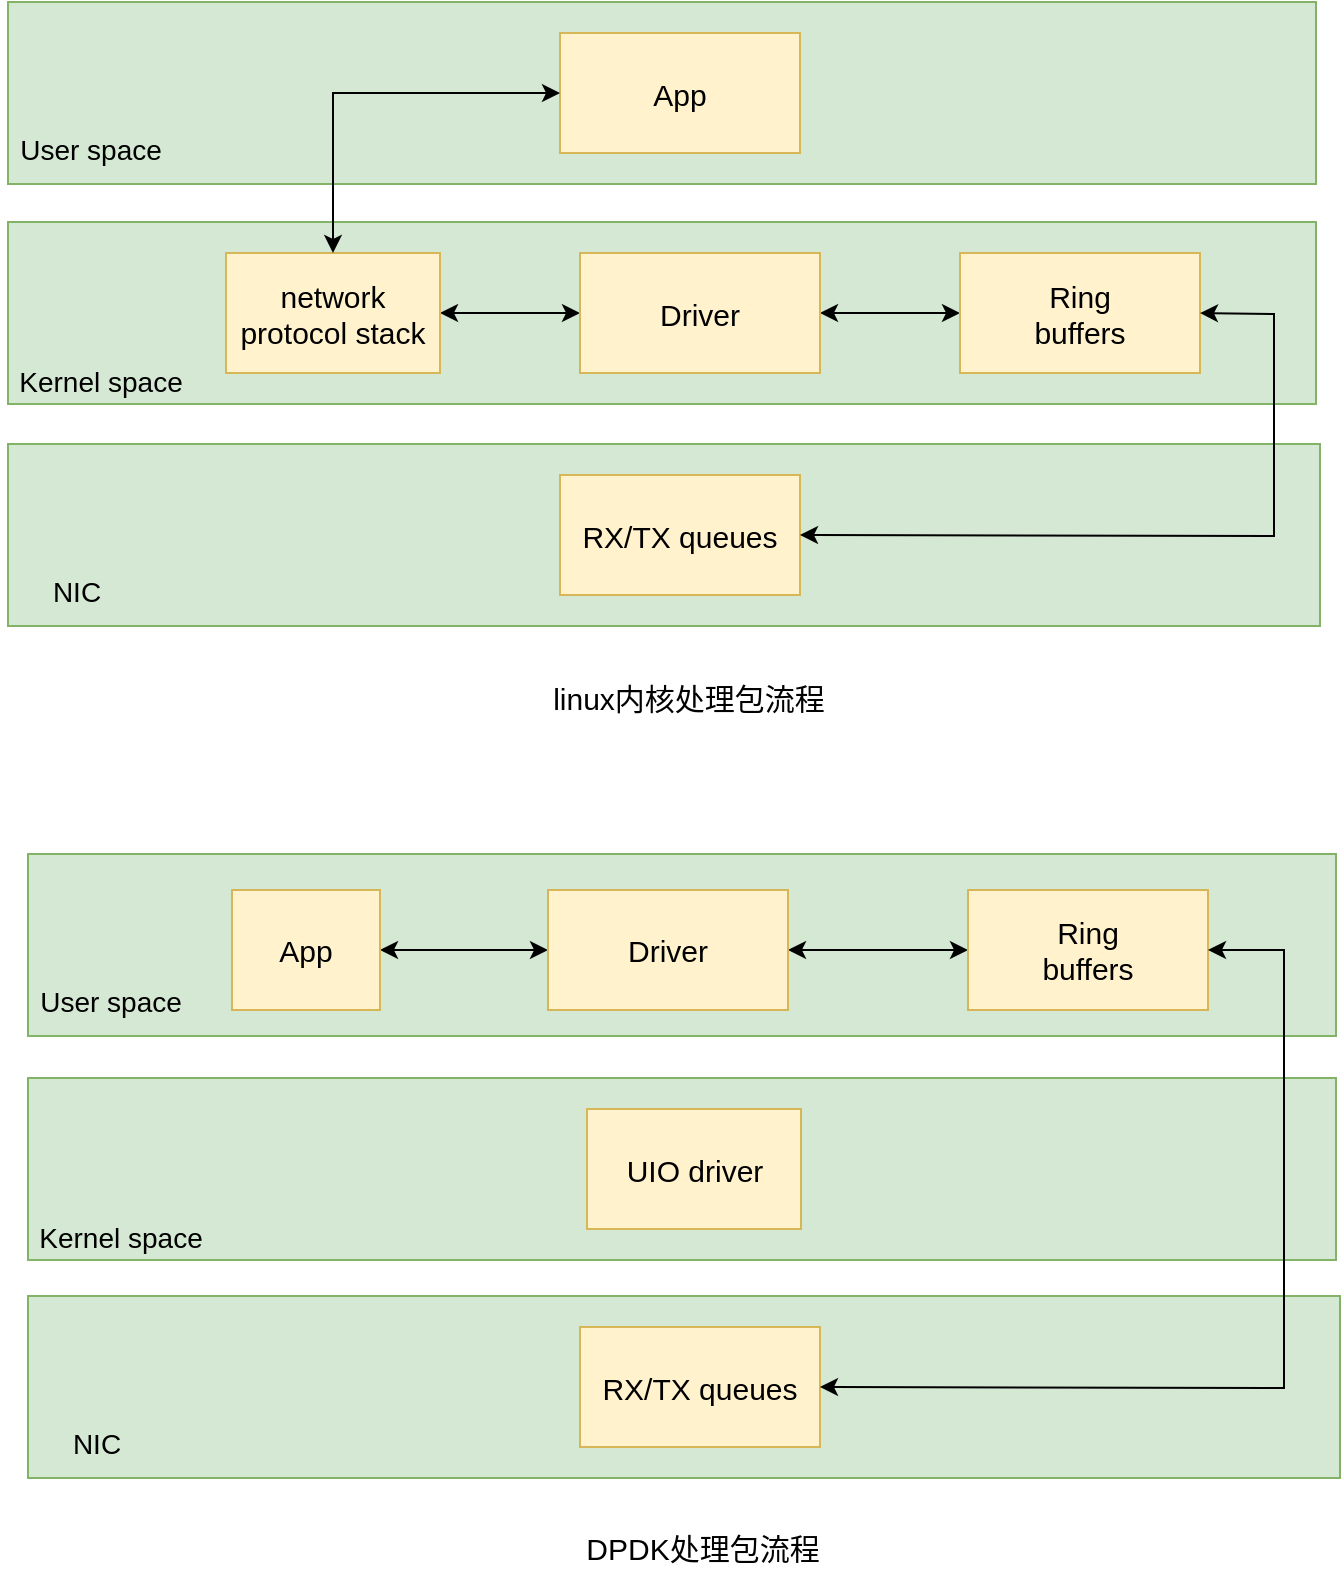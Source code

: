 <mxfile version="24.0.8" type="github" pages="7">
  <diagram name="报文流向" id="vCY1DlSuIEUwMERqjHk8">
    <mxGraphModel dx="1674" dy="1070" grid="0" gridSize="10" guides="1" tooltips="1" connect="1" arrows="1" fold="1" page="0" pageScale="1" pageWidth="827" pageHeight="1169" math="0" shadow="0">
      <root>
        <mxCell id="0" />
        <mxCell id="1" parent="0" />
        <mxCell id="spY9hiR_xeRV6OndHtL6-28" value="" style="rounded=0;whiteSpace=wrap;html=1;fillColor=#d5e8d4;strokeColor=#82b366;" parent="1" vertex="1">
          <mxGeometry x="591" y="747" width="654" height="91" as="geometry" />
        </mxCell>
        <mxCell id="spY9hiR_xeRV6OndHtL6-3" value="" style="rounded=0;whiteSpace=wrap;html=1;fillColor=#d5e8d4;strokeColor=#82b366;" parent="1" vertex="1">
          <mxGeometry x="581" y="542" width="656" height="91" as="geometry" />
        </mxCell>
        <mxCell id="spY9hiR_xeRV6OndHtL6-4" value="NIC" style="text;html=1;align=center;verticalAlign=middle;resizable=0;points=[];autosize=1;strokeColor=none;fillColor=none;fontSize=14;" parent="1" vertex="1">
          <mxGeometry x="594" y="601" width="42" height="29" as="geometry" />
        </mxCell>
        <mxCell id="spY9hiR_xeRV6OndHtL6-5" value="RX/TX queues" style="whiteSpace=wrap;html=1;fillColor=#fff2cc;strokeColor=#d6b656;fontSize=15;" parent="1" vertex="1">
          <mxGeometry x="857" y="557.5" width="120" height="60" as="geometry" />
        </mxCell>
        <mxCell id="spY9hiR_xeRV6OndHtL6-6" value="" style="rounded=0;whiteSpace=wrap;html=1;fillColor=#d5e8d4;strokeColor=#82b366;" parent="1" vertex="1">
          <mxGeometry x="581" y="431" width="654" height="91" as="geometry" />
        </mxCell>
        <mxCell id="spY9hiR_xeRV6OndHtL6-7" value="Kernel space" style="text;html=1;align=center;verticalAlign=middle;resizable=0;points=[];autosize=1;strokeColor=none;fillColor=none;fontSize=14;" parent="1" vertex="1">
          <mxGeometry x="577" y="496" width="100" height="29" as="geometry" />
        </mxCell>
        <mxCell id="spY9hiR_xeRV6OndHtL6-10" value="" style="edgeStyle=orthogonalEdgeStyle;rounded=0;orthogonalLoop=1;jettySize=auto;html=1;startArrow=classic;startFill=1;fontSize=15;" parent="1" source="spY9hiR_xeRV6OndHtL6-8" target="spY9hiR_xeRV6OndHtL6-9" edge="1">
          <mxGeometry relative="1" as="geometry" />
        </mxCell>
        <mxCell id="spY9hiR_xeRV6OndHtL6-12" value="" style="edgeStyle=orthogonalEdgeStyle;rounded=0;orthogonalLoop=1;jettySize=auto;html=1;startArrow=classic;startFill=1;fontSize=15;" parent="1" source="spY9hiR_xeRV6OndHtL6-8" target="spY9hiR_xeRV6OndHtL6-11" edge="1">
          <mxGeometry relative="1" as="geometry" />
        </mxCell>
        <mxCell id="spY9hiR_xeRV6OndHtL6-8" value="Driver" style="whiteSpace=wrap;html=1;fillColor=#fff2cc;strokeColor=#d6b656;fontSize=15;" parent="1" vertex="1">
          <mxGeometry x="867" y="446.5" width="120" height="60" as="geometry" />
        </mxCell>
        <mxCell id="spY9hiR_xeRV6OndHtL6-9" value="Ring&lt;br style=&quot;font-size: 15px;&quot;&gt;buffers" style="whiteSpace=wrap;html=1;fillColor=#fff2cc;strokeColor=#d6b656;fontSize=15;" parent="1" vertex="1">
          <mxGeometry x="1057" y="446.5" width="120" height="60" as="geometry" />
        </mxCell>
        <mxCell id="spY9hiR_xeRV6OndHtL6-11" value="network protocol stack" style="whiteSpace=wrap;html=1;fillColor=#fff2cc;strokeColor=#d6b656;fontSize=15;" parent="1" vertex="1">
          <mxGeometry x="690" y="446.5" width="107" height="60" as="geometry" />
        </mxCell>
        <mxCell id="spY9hiR_xeRV6OndHtL6-13" value="" style="rounded=0;whiteSpace=wrap;html=1;fillColor=#d5e8d4;strokeColor=#82b366;" parent="1" vertex="1">
          <mxGeometry x="581" y="321" width="654" height="91" as="geometry" />
        </mxCell>
        <mxCell id="spY9hiR_xeRV6OndHtL6-14" value="User space" style="text;html=1;align=center;verticalAlign=middle;resizable=0;points=[];autosize=1;strokeColor=none;fillColor=none;fontSize=14;" parent="1" vertex="1">
          <mxGeometry x="577" y="380" width="89" height="29" as="geometry" />
        </mxCell>
        <mxCell id="spY9hiR_xeRV6OndHtL6-15" value="App" style="whiteSpace=wrap;html=1;fillColor=#fff2cc;strokeColor=#d6b656;fontSize=15;" parent="1" vertex="1">
          <mxGeometry x="857" y="336.5" width="120" height="60" as="geometry" />
        </mxCell>
        <mxCell id="spY9hiR_xeRV6OndHtL6-16" value="" style="endArrow=classic;startArrow=classic;html=1;rounded=0;exitX=1;exitY=0.5;exitDx=0;exitDy=0;entryX=1;entryY=0.5;entryDx=0;entryDy=0;fontSize=15;" parent="1" source="spY9hiR_xeRV6OndHtL6-5" target="spY9hiR_xeRV6OndHtL6-9" edge="1">
          <mxGeometry width="50" height="50" relative="1" as="geometry">
            <mxPoint x="375" y="601" as="sourcePoint" />
            <mxPoint x="425" y="551" as="targetPoint" />
            <Array as="points">
              <mxPoint x="1214" y="588" />
              <mxPoint x="1214" y="477" />
            </Array>
          </mxGeometry>
        </mxCell>
        <mxCell id="spY9hiR_xeRV6OndHtL6-17" value="" style="edgeStyle=orthogonalEdgeStyle;rounded=0;orthogonalLoop=1;jettySize=auto;html=1;startArrow=classic;startFill=1;entryX=0;entryY=0.5;entryDx=0;entryDy=0;exitX=0.5;exitY=0;exitDx=0;exitDy=0;fontSize=15;" parent="1" source="spY9hiR_xeRV6OndHtL6-11" target="spY9hiR_xeRV6OndHtL6-15" edge="1">
          <mxGeometry relative="1" as="geometry">
            <mxPoint x="987" y="492" as="sourcePoint" />
            <mxPoint x="1067" y="492" as="targetPoint" />
          </mxGeometry>
        </mxCell>
        <mxCell id="spY9hiR_xeRV6OndHtL6-18" value="" style="rounded=0;whiteSpace=wrap;html=1;fillColor=#d5e8d4;strokeColor=#82b366;" parent="1" vertex="1">
          <mxGeometry x="591" y="968" width="656" height="91" as="geometry" />
        </mxCell>
        <mxCell id="spY9hiR_xeRV6OndHtL6-19" value="NIC" style="text;html=1;align=center;verticalAlign=middle;resizable=0;points=[];autosize=1;strokeColor=none;fillColor=none;fontSize=14;" parent="1" vertex="1">
          <mxGeometry x="604" y="1027" width="42" height="29" as="geometry" />
        </mxCell>
        <mxCell id="spY9hiR_xeRV6OndHtL6-20" value="RX/TX queues" style="whiteSpace=wrap;html=1;fillColor=#fff2cc;strokeColor=#d6b656;fontSize=15;" parent="1" vertex="1">
          <mxGeometry x="867" y="983.5" width="120" height="60" as="geometry" />
        </mxCell>
        <mxCell id="spY9hiR_xeRV6OndHtL6-21" value="" style="rounded=0;whiteSpace=wrap;html=1;fillColor=#d5e8d4;strokeColor=#82b366;" parent="1" vertex="1">
          <mxGeometry x="591" y="859" width="654" height="91" as="geometry" />
        </mxCell>
        <mxCell id="spY9hiR_xeRV6OndHtL6-22" value="Kernel space" style="text;html=1;align=center;verticalAlign=middle;resizable=0;points=[];autosize=1;strokeColor=none;fillColor=none;fontSize=14;" parent="1" vertex="1">
          <mxGeometry x="587" y="924" width="100" height="29" as="geometry" />
        </mxCell>
        <mxCell id="spY9hiR_xeRV6OndHtL6-23" value="" style="edgeStyle=orthogonalEdgeStyle;rounded=0;orthogonalLoop=1;jettySize=auto;html=1;startArrow=classic;startFill=1;fontSize=15;" parent="1" source="spY9hiR_xeRV6OndHtL6-25" target="spY9hiR_xeRV6OndHtL6-26" edge="1">
          <mxGeometry relative="1" as="geometry" />
        </mxCell>
        <mxCell id="spY9hiR_xeRV6OndHtL6-24" value="" style="edgeStyle=orthogonalEdgeStyle;rounded=0;orthogonalLoop=1;jettySize=auto;html=1;startArrow=classic;startFill=1;fontSize=15;entryX=1;entryY=0.5;entryDx=0;entryDy=0;" parent="1" source="spY9hiR_xeRV6OndHtL6-25" target="spY9hiR_xeRV6OndHtL6-30" edge="1">
          <mxGeometry relative="1" as="geometry" />
        </mxCell>
        <mxCell id="spY9hiR_xeRV6OndHtL6-25" value="Driver" style="whiteSpace=wrap;html=1;fillColor=#fff2cc;strokeColor=#d6b656;fontSize=15;" parent="1" vertex="1">
          <mxGeometry x="851" y="765" width="120" height="60" as="geometry" />
        </mxCell>
        <mxCell id="spY9hiR_xeRV6OndHtL6-26" value="Ring&lt;br style=&quot;font-size: 15px;&quot;&gt;buffers" style="whiteSpace=wrap;html=1;fillColor=#fff2cc;strokeColor=#d6b656;fontSize=15;" parent="1" vertex="1">
          <mxGeometry x="1061" y="765" width="120" height="60" as="geometry" />
        </mxCell>
        <mxCell id="spY9hiR_xeRV6OndHtL6-27" value="UIO driver" style="whiteSpace=wrap;html=1;fillColor=#fff2cc;strokeColor=#d6b656;fontSize=15;" parent="1" vertex="1">
          <mxGeometry x="870.5" y="874.5" width="107" height="60" as="geometry" />
        </mxCell>
        <mxCell id="spY9hiR_xeRV6OndHtL6-29" value="User space" style="text;html=1;align=center;verticalAlign=middle;resizable=0;points=[];autosize=1;strokeColor=none;fillColor=none;fontSize=14;" parent="1" vertex="1">
          <mxGeometry x="587" y="806" width="89" height="29" as="geometry" />
        </mxCell>
        <mxCell id="spY9hiR_xeRV6OndHtL6-30" value="App" style="whiteSpace=wrap;html=1;fillColor=#fff2cc;strokeColor=#d6b656;fontSize=15;" parent="1" vertex="1">
          <mxGeometry x="693" y="765" width="74" height="60" as="geometry" />
        </mxCell>
        <mxCell id="spY9hiR_xeRV6OndHtL6-31" value="" style="endArrow=classic;startArrow=classic;html=1;rounded=0;exitX=1;exitY=0.5;exitDx=0;exitDy=0;entryX=1;entryY=0.5;entryDx=0;entryDy=0;fontSize=15;" parent="1" source="spY9hiR_xeRV6OndHtL6-20" target="spY9hiR_xeRV6OndHtL6-26" edge="1">
          <mxGeometry width="50" height="50" relative="1" as="geometry">
            <mxPoint x="385" y="1027" as="sourcePoint" />
            <mxPoint x="435" y="977" as="targetPoint" />
            <Array as="points">
              <mxPoint x="1219" y="1014" />
              <mxPoint x="1219" y="795" />
            </Array>
          </mxGeometry>
        </mxCell>
        <mxCell id="spY9hiR_xeRV6OndHtL6-33" value="&lt;span style=&quot;background-color: initial;&quot;&gt;linux&lt;/span&gt;&lt;span style=&quot;background-color: initial; font-family: FangSong;&quot;&gt;内核处理包流程&lt;/span&gt;&lt;br&gt;" style="text;html=1;align=center;verticalAlign=middle;resizable=0;points=[];autosize=1;strokeColor=none;fillColor=none;fontSize=15;" parent="1" vertex="1">
          <mxGeometry x="844" y="654" width="154" height="30" as="geometry" />
        </mxCell>
        <mxCell id="spY9hiR_xeRV6OndHtL6-34" value="&lt;span style=&quot;background-color: initial;&quot;&gt;DPDK&lt;/span&gt;&lt;span style=&quot;background-color: initial; font-family: FangSong;&quot;&gt;处理包流程&lt;/span&gt;" style="text;html=1;align=center;verticalAlign=middle;resizable=0;points=[];autosize=1;strokeColor=none;fillColor=none;fontSize=15;" parent="1" vertex="1">
          <mxGeometry x="860" y="1079" width="135" height="30" as="geometry" />
        </mxCell>
      </root>
    </mxGraphModel>
  </diagram>
  <diagram id="FW_1vDyBbIt9U0mCUnhf" name="gw offload">
    <mxGraphModel grid="0" page="0" gridSize="10" guides="1" tooltips="1" connect="1" arrows="1" fold="1" pageScale="1" pageWidth="827" pageHeight="1169" math="0" shadow="0">
      <root>
        <mxCell id="0" />
        <mxCell id="1" parent="0" />
        <mxCell id="gy4ILCdyfCxJtfKzuv0B-1" value="HOST" style="rounded=0;whiteSpace=wrap;html=1;fillColor=#f5f5f5;fontColor=#333333;strokeColor=#666666;" parent="1" vertex="1">
          <mxGeometry x="-114" y="220" width="623" height="131" as="geometry" />
        </mxCell>
        <mxCell id="gy4ILCdyfCxJtfKzuv0B-2" value="" style="rounded=0;whiteSpace=wrap;html=1;dashed=1;strokeWidth=1;" parent="1" vertex="1">
          <mxGeometry x="-113" y="366" width="624" height="319" as="geometry" />
        </mxCell>
        <mxCell id="gy4ILCdyfCxJtfKzuv0B-3" value="BlueField" style="text;html=1;align=center;verticalAlign=middle;whiteSpace=wrap;rounded=0;labelBackgroundColor=#FFFFFF;" parent="1" vertex="1">
          <mxGeometry x="-102" y="352" width="60" height="30" as="geometry" />
        </mxCell>
        <mxCell id="gy4ILCdyfCxJtfKzuv0B-4" value="" style="rounded=0;whiteSpace=wrap;html=1;fillColor=#dae8fc;strokeColor=#6c8ebf;" parent="1" vertex="1">
          <mxGeometry x="334" y="227" width="92" height="117" as="geometry" />
        </mxCell>
        <mxCell id="gy4ILCdyfCxJtfKzuv0B-5" value="VM" style="text;html=1;align=center;verticalAlign=middle;resizable=0;points=[];autosize=1;strokeColor=none;fillColor=none;" parent="1" vertex="1">
          <mxGeometry x="360" y="232" width="36" height="26" as="geometry" />
        </mxCell>
        <mxCell id="gy4ILCdyfCxJtfKzuv0B-6" value="MLX5 VF" style="rounded=0;whiteSpace=wrap;html=1;fillColor=#d5e8d4;strokeColor=#82b366;" parent="1" vertex="1">
          <mxGeometry x="347" y="309" width="68" height="29" as="geometry" />
        </mxCell>
        <mxCell id="gy4ILCdyfCxJtfKzuv0B-8" value="" style="rounded=0;whiteSpace=wrap;html=1;" parent="1" vertex="1">
          <mxGeometry x="294" y="372" width="203" height="303" as="geometry" />
        </mxCell>
        <mxCell id="gy4ILCdyfCxJtfKzuv0B-7" value="VF" style="rounded=0;whiteSpace=wrap;html=1;fillColor=#f5f5f5;fontColor=#333333;strokeColor=#666666;" parent="1" vertex="1">
          <mxGeometry x="308" y="379" width="37" height="42" as="geometry" />
        </mxCell>
        <mxCell id="gy4ILCdyfCxJtfKzuv0B-9" value="VF" style="rounded=0;whiteSpace=wrap;html=1;fillColor=#f5f5f5;fontColor=#333333;strokeColor=#666666;" parent="1" vertex="1">
          <mxGeometry x="362.5" y="379" width="37" height="42" as="geometry" />
        </mxCell>
        <mxCell id="gy4ILCdyfCxJtfKzuv0B-10" value="VF" style="rounded=0;whiteSpace=wrap;html=1;fillColor=#f5f5f5;fontColor=#333333;strokeColor=#666666;" parent="1" vertex="1">
          <mxGeometry x="414" y="378" width="37" height="42" as="geometry" />
        </mxCell>
        <mxCell id="gy4ILCdyfCxJtfKzuv0B-13" value="" style="edgeStyle=orthogonalEdgeStyle;rounded=0;orthogonalLoop=1;jettySize=auto;html=1;entryX=0.5;entryY=1;entryDx=0;entryDy=0;endArrow=none;endFill=0;" parent="1" source="gy4ILCdyfCxJtfKzuv0B-11" target="gy4ILCdyfCxJtfKzuv0B-9" edge="1">
          <mxGeometry relative="1" as="geometry" />
        </mxCell>
        <mxCell id="gy4ILCdyfCxJtfKzuv0B-11" value="eSwitch" style="rounded=0;whiteSpace=wrap;html=1;fillColor=#fff2cc;strokeColor=#d6b656;" parent="1" vertex="1">
          <mxGeometry x="326" y="446" width="120" height="184" as="geometry" />
        </mxCell>
        <mxCell id="gy4ILCdyfCxJtfKzuv0B-12" value="ASIC" style="text;html=1;align=center;verticalAlign=middle;resizable=0;points=[];autosize=1;strokeColor=none;fillColor=none;" parent="1" vertex="1">
          <mxGeometry x="456" y="378" width="46" height="26" as="geometry" />
        </mxCell>
        <mxCell id="gy4ILCdyfCxJtfKzuv0B-16" value="" style="endArrow=none;html=1;rounded=0;entryX=0.5;entryY=1;entryDx=0;entryDy=0;exitX=0.5;exitY=0;exitDx=0;exitDy=0;" parent="1" source="gy4ILCdyfCxJtfKzuv0B-9" target="gy4ILCdyfCxJtfKzuv0B-6" edge="1">
          <mxGeometry width="50" height="50" relative="1" as="geometry">
            <mxPoint x="128" y="436" as="sourcePoint" />
            <mxPoint x="178" y="386" as="targetPoint" />
          </mxGeometry>
        </mxCell>
        <mxCell id="gy4ILCdyfCxJtfKzuv0B-17" value="" style="rounded=0;whiteSpace=wrap;html=1;fillColor=#f5f5f5;fontColor=#333333;strokeColor=#666666;" parent="1" vertex="1">
          <mxGeometry x="-96" y="375" width="377" height="299" as="geometry" />
        </mxCell>
        <mxCell id="gy4ILCdyfCxJtfKzuv0B-18" value="ARM" style="text;html=1;align=center;verticalAlign=middle;resizable=0;points=[];autosize=1;strokeColor=none;fillColor=none;" parent="1" vertex="1">
          <mxGeometry x="231" y="379" width="45" height="26" as="geometry" />
        </mxCell>
        <mxCell id="gy4ILCdyfCxJtfKzuv0B-20" value="" style="edgeStyle=orthogonalEdgeStyle;rounded=0;orthogonalLoop=1;jettySize=auto;html=1;endArrow=none;endFill=0;" parent="1" source="gy4ILCdyfCxJtfKzuv0B-19" target="gy4ILCdyfCxJtfKzuv0B-11" edge="1">
          <mxGeometry relative="1" as="geometry">
            <Array as="points">
              <mxPoint x="386" y="627" />
              <mxPoint x="386" y="627" />
            </Array>
          </mxGeometry>
        </mxCell>
        <mxCell id="gy4ILCdyfCxJtfKzuv0B-19" value="Port" style="rounded=0;whiteSpace=wrap;html=1;" parent="1" vertex="1">
          <mxGeometry x="367" y="640" width="39" height="35" as="geometry" />
        </mxCell>
        <mxCell id="gy4ILCdyfCxJtfKzuv0B-21" value="" style="rounded=0;whiteSpace=wrap;html=1;fillColor=#d5e8d4;strokeColor=#82b366;" parent="1" vertex="1">
          <mxGeometry x="94" y="411" width="181" height="255" as="geometry" />
        </mxCell>
        <mxCell id="gy4ILCdyfCxJtfKzuv0B-22" value="controller" style="rounded=0;whiteSpace=wrap;html=1;fillColor=#dae8fc;strokeColor=#6c8ebf;" parent="1" vertex="1">
          <mxGeometry x="-68" y="445" width="89" height="60" as="geometry" />
        </mxCell>
        <mxCell id="gy4ILCdyfCxJtfKzuv0B-23" value="ovs dpdk" style="text;html=1;align=center;verticalAlign=middle;resizable=0;points=[];autosize=1;strokeColor=none;fillColor=none;" parent="1" vertex="1">
          <mxGeometry x="209" y="635" width="66" height="26" as="geometry" />
        </mxCell>
        <mxCell id="gy4ILCdyfCxJtfKzuv0B-24" value="" style="endArrow=none;html=1;rounded=0;exitX=1;exitY=0.5;exitDx=0;exitDy=0;entryX=0;entryY=0.25;entryDx=0;entryDy=0;" parent="1" source="gy4ILCdyfCxJtfKzuv0B-22" target="gy4ILCdyfCxJtfKzuv0B-21" edge="1">
          <mxGeometry width="50" height="50" relative="1" as="geometry">
            <mxPoint x="53" y="471" as="sourcePoint" />
            <mxPoint x="103" y="421" as="targetPoint" />
          </mxGeometry>
        </mxCell>
        <mxCell id="gy4ILCdyfCxJtfKzuv0B-25" value="openflow" style="text;html=1;align=center;verticalAlign=middle;resizable=0;points=[];autosize=1;strokeColor=none;fillColor=none;" parent="1" vertex="1">
          <mxGeometry x="24" y="454" width="66" height="26" as="geometry" />
        </mxCell>
        <mxCell id="gy4ILCdyfCxJtfKzuv0B-26" value="" style="endArrow=classic;html=1;rounded=0;entryX=0;entryY=0.75;entryDx=0;entryDy=0;exitX=0.151;exitY=1.034;exitDx=0;exitDy=0;exitPerimeter=0;fontColor=#FF0000;dashed=1;strokeWidth=2;strokeColor=#FF0000;" parent="1" source="gy4ILCdyfCxJtfKzuv0B-36" target="gy4ILCdyfCxJtfKzuv0B-11" edge="1">
          <mxGeometry width="50" height="50" relative="1" as="geometry">
            <mxPoint x="128" y="436" as="sourcePoint" />
            <mxPoint x="178" y="386" as="targetPoint" />
          </mxGeometry>
        </mxCell>
        <mxCell id="gy4ILCdyfCxJtfKzuv0B-28" value="bridge" style="rounded=0;whiteSpace=wrap;html=1;" parent="1" vertex="1">
          <mxGeometry x="119" y="454" width="137" height="60" as="geometry" />
        </mxCell>
        <mxCell id="gy4ILCdyfCxJtfKzuv0B-29" value="vxlan" style="rounded=0;whiteSpace=wrap;html=1;" parent="1" vertex="1">
          <mxGeometry x="140" y="506" width="52" height="25" as="geometry" />
        </mxCell>
        <mxCell id="gy4ILCdyfCxJtfKzuv0B-30" value="vf_rep" style="rounded=0;whiteSpace=wrap;html=1;" parent="1" vertex="1">
          <mxGeometry x="219" y="471.5" width="52" height="25" as="geometry" />
        </mxCell>
        <mxCell id="gy4ILCdyfCxJtfKzuv0B-31" value="" style="endArrow=classic;startArrow=classic;html=1;rounded=0;strokeColor=#3e9c07;entryX=0.5;entryY=1;entryDx=0;entryDy=0;dashed=1;strokeWidth=2;" parent="1" target="gy4ILCdyfCxJtfKzuv0B-6" edge="1">
          <mxGeometry width="50" height="50" relative="1" as="geometry">
            <mxPoint x="386" y="704" as="sourcePoint" />
            <mxPoint x="399.5" y="754" as="targetPoint" />
          </mxGeometry>
        </mxCell>
        <mxCell id="gy4ILCdyfCxJtfKzuv0B-32" value="&lt;span style=&quot;background-color: rgb(255, 255, 255);&quot;&gt;fastpath&lt;/span&gt;" style="text;html=1;align=center;verticalAlign=middle;resizable=0;points=[];autosize=1;strokeColor=none;fillColor=none;fontColor=#368b04;fontSize=14;" parent="1" vertex="1">
          <mxGeometry x="352.5" y="550" width="68" height="29" as="geometry" />
        </mxCell>
        <mxCell id="gy4ILCdyfCxJtfKzuv0B-33" value="" style="curved=1;endArrow=classic;html=1;rounded=0;startArrow=classic;startFill=1;entryX=0.5;entryY=1;entryDx=0;entryDy=0;strokeColor=#FF0000;dashed=1;strokeWidth=2;" parent="1" target="gy4ILCdyfCxJtfKzuv0B-6" edge="1">
          <mxGeometry width="50" height="50" relative="1" as="geometry">
            <mxPoint x="392" y="719" as="sourcePoint" />
            <mxPoint x="351.5" y="705" as="targetPoint" />
            <Array as="points">
              <mxPoint x="401" y="646" />
              <mxPoint x="281" y="497" />
              <mxPoint x="204" y="477" />
              <mxPoint x="403" y="518" />
            </Array>
          </mxGeometry>
        </mxCell>
        <mxCell id="gy4ILCdyfCxJtfKzuv0B-35" value="&lt;span style=&quot;background-color: rgb(255, 255, 255);&quot;&gt;slowpath&lt;/span&gt;" style="text;html=1;align=center;verticalAlign=middle;resizable=0;points=[];autosize=1;strokeColor=none;fillColor=none;fontColor=#FF0000;fontSize=14;" parent="1" vertex="1">
          <mxGeometry x="290" y="485" width="73" height="29" as="geometry" />
        </mxCell>
        <mxCell id="gy4ILCdyfCxJtfKzuv0B-36" value="&lt;span style=&quot;background-color: rgb(255, 255, 255);&quot;&gt;offload&lt;/span&gt;" style="text;html=1;align=center;verticalAlign=middle;resizable=0;points=[];autosize=1;strokeColor=none;fillColor=none;fontColor=#FF0000;fontSize=14;" parent="1" vertex="1">
          <mxGeometry x="209" y="555" width="60" height="29" as="geometry" />
        </mxCell>
        <mxCell id="4umhRD_8Prh5kTWCoY5S-1" value="NAT表" style="whiteSpace=wrap;html=1;rounded=0;" parent="1" vertex="1">
          <mxGeometry x="-46" y="-238" width="120" height="60" as="geometry" />
        </mxCell>
        <mxCell id="4umhRD_8Prh5kTWCoY5S-2" value="CT表" style="whiteSpace=wrap;html=1;rounded=0;" parent="1" vertex="1">
          <mxGeometry x="-50" y="-358" width="120" height="60" as="geometry" />
        </mxCell>
        <mxCell id="4umhRD_8Prh5kTWCoY5S-3" value="内层路由表" style="whiteSpace=wrap;html=1;rounded=0;" parent="1" vertex="1">
          <mxGeometry x="-263" y="-294" width="120" height="60" as="geometry" />
        </mxCell>
        <mxCell id="4umhRD_8Prh5kTWCoY5S-4" value="邻居表" style="whiteSpace=wrap;html=1;rounded=0;" parent="1" vertex="1">
          <mxGeometry x="661" y="-294" width="120" height="60" as="geometry" />
        </mxCell>
        <mxCell id="4umhRD_8Prh5kTWCoY5S-5" value="mirror表" style="whiteSpace=wrap;html=1;rounded=0;" parent="1" vertex="1">
          <mxGeometry x="-891" y="-126" width="120" height="60" as="geometry" />
        </mxCell>
        <mxCell id="4umhRD_8Prh5kTWCoY5S-6" value="meter表" style="whiteSpace=wrap;html=1;rounded=0;" parent="1" vertex="1">
          <mxGeometry x="-633" y="-296" width="120" height="60" as="geometry" />
        </mxCell>
        <mxCell id="4umhRD_8Prh5kTWCoY5S-7" value="count表" style="whiteSpace=wrap;html=1;rounded=0;" parent="1" vertex="1">
          <mxGeometry x="-440" y="-294" width="120" height="60" as="geometry" />
        </mxCell>
        <mxCell id="4umhRD_8Prh5kTWCoY5S-8" value="隔离模式表" style="whiteSpace=wrap;html=1;rounded=0;" parent="1" vertex="1">
          <mxGeometry x="-968" y="-298" width="120" height="60" as="geometry" />
        </mxCell>
        <mxCell id="jDPaYiuNJntOzqenuXqD-1" value="&lt;div&gt;&lt;b&gt;全卸载的瓶颈点：&lt;/b&gt;&lt;/div&gt;&lt;div&gt;跨网卡做不了&lt;/div&gt;mirror在CX5上做不了&lt;div&gt;分片重组功能做不了&lt;/div&gt;&lt;div&gt;group表做不了&lt;/div&gt;&lt;div&gt;traceroute做不了&lt;/div&gt;&lt;div&gt;&lt;br&gt;&lt;/div&gt;" style="text;html=1;align=left;verticalAlign=middle;resizable=0;points=[];autosize=1;strokeColor=none;fillColor=none;" parent="1" vertex="1">
          <mxGeometry x="-580" y="-683" width="133" height="113" as="geometry" />
        </mxCell>
        <mxCell id="jDPaYiuNJntOzqenuXqD-2" value="解封装表" style="whiteSpace=wrap;html=1;rounded=0;" parent="1" vertex="1">
          <mxGeometry x="-800" y="-298" width="120" height="60" as="geometry" />
        </mxCell>
        <mxCell id="jDPaYiuNJntOzqenuXqD-3" value="封装表" style="whiteSpace=wrap;html=1;rounded=0;" parent="1" vertex="1">
          <mxGeometry x="334" y="-294" width="120" height="60" as="geometry" />
        </mxCell>
        <mxCell id="jDPaYiuNJntOzqenuXqD-4" value="外层路由表" style="whiteSpace=wrap;html=1;rounded=0;" parent="1" vertex="1">
          <mxGeometry x="503" y="-294" width="120" height="60" as="geometry" />
        </mxCell>
        <mxCell id="jDPaYiuNJntOzqenuXqD-5" value="group表" style="whiteSpace=wrap;html=1;rounded=0;" parent="1" vertex="1">
          <mxGeometry x="819" y="-294" width="120" height="60" as="geometry" />
        </mxCell>
        <mxCell id="aoNpCmdRclseSP4OTRjB-1" value="PMD线程" style="rounded=0;whiteSpace=wrap;html=1;" vertex="1" parent="1">
          <mxGeometry x="-835" y="155" width="94" height="50" as="geometry" />
        </mxCell>
        <mxCell id="aoNpCmdRclseSP4OTRjB-2" value="offload线程" style="rounded=0;whiteSpace=wrap;html=1;" vertex="1" parent="1">
          <mxGeometry x="-655" y="155" width="94" height="50" as="geometry" />
        </mxCell>
        <mxCell id="aoNpCmdRclseSP4OTRjB-3" value="" style="endArrow=classic;startArrow=none;html=1;rounded=0;startFill=0;dashed=1;entryX=0;entryY=0.5;entryDx=0;entryDy=0;" edge="1" parent="1" source="aoNpCmdRclseSP4OTRjB-1" target="aoNpCmdRclseSP4OTRjB-2">
          <mxGeometry width="50" height="50" relative="1" as="geometry">
            <mxPoint x="-36" y="243" as="sourcePoint" />
            <mxPoint x="-685" y="180" as="targetPoint" />
          </mxGeometry>
        </mxCell>
        <mxCell id="i40fHPAuf1Mrnc3WLae--1" value="" style="edgeStyle=orthogonalEdgeStyle;rounded=0;orthogonalLoop=1;jettySize=auto;html=1;" edge="1" parent="1" source="i40fHPAuf1Mrnc3WLae--2" target="i40fHPAuf1Mrnc3WLae--5">
          <mxGeometry relative="1" as="geometry" />
        </mxCell>
        <mxCell id="i40fHPAuf1Mrnc3WLae--2" value="group 0" style="rounded=0;whiteSpace=wrap;html=1;" vertex="1" parent="1">
          <mxGeometry x="-878" y="294.5" width="120" height="53" as="geometry" />
        </mxCell>
        <mxCell id="i40fHPAuf1Mrnc3WLae--3" value="" style="endArrow=none;dashed=1;html=1;rounded=0;" edge="1" parent="1">
          <mxGeometry width="50" height="50" relative="1" as="geometry">
            <mxPoint x="-953" y="253" as="sourcePoint" />
            <mxPoint x="-408" y="253" as="targetPoint" />
          </mxGeometry>
        </mxCell>
        <mxCell id="i40fHPAuf1Mrnc3WLae--4" value="转发芯片" style="text;strokeColor=none;fillColor=none;align=left;verticalAlign=middle;spacingLeft=4;spacingRight=4;overflow=hidden;points=[[0,0.5],[1,0.5]];portConstraint=eastwest;rotatable=0;whiteSpace=wrap;html=1;" vertex="1" parent="1">
          <mxGeometry x="-499" y="258" width="80" height="30" as="geometry" />
        </mxCell>
        <mxCell id="i40fHPAuf1Mrnc3WLae--5" value="group 1" style="whiteSpace=wrap;html=1;rounded=0;" vertex="1" parent="1">
          <mxGeometry x="-678" y="291" width="120" height="60" as="geometry" />
        </mxCell>
        <mxCell id="i40fHPAuf1Mrnc3WLae--6" value="……" style="text;html=1;strokeColor=none;fillColor=none;align=center;verticalAlign=middle;whiteSpace=wrap;rounded=0;fontSize=29;" vertex="1" parent="1">
          <mxGeometry x="-540" y="300.5" width="60" height="30" as="geometry" />
        </mxCell>
        <mxCell id="i40fHPAuf1Mrnc3WLae--10" value="" style="curved=1;endArrow=classic;html=1;rounded=0;strokeColor=#FF0000;" edge="1" parent="1">
          <mxGeometry width="50" height="50" relative="1" as="geometry">
            <mxPoint x="-952" y="321" as="sourcePoint" />
            <mxPoint x="-404" y="291" as="targetPoint" />
            <Array as="points">
              <mxPoint x="-817" y="337" />
              <mxPoint x="-811" y="182" />
              <mxPoint x="-761" y="205" />
              <mxPoint x="-642" y="238" />
              <mxPoint x="-616" y="263" />
              <mxPoint x="-542" y="284" />
            </Array>
          </mxGeometry>
        </mxCell>
        <mxCell id="i40fHPAuf1Mrnc3WLae--12" value="" style="endArrow=classic;startArrow=none;html=1;rounded=0;startFill=0;dashed=1;" edge="1" parent="1">
          <mxGeometry width="50" height="50" relative="1" as="geometry">
            <mxPoint x="-639" y="207" as="sourcePoint" />
            <mxPoint x="-724" y="279" as="targetPoint" />
          </mxGeometry>
        </mxCell>
        <mxCell id="i40fHPAuf1Mrnc3WLae--13" value="RTE_FLOW" style="text;html=1;align=center;verticalAlign=middle;resizable=0;points=[];autosize=1;strokeColor=none;fillColor=none;" vertex="1" parent="1">
          <mxGeometry x="-653" y="210" width="83" height="26" as="geometry" />
        </mxCell>
        <mxCell id="i40fHPAuf1Mrnc3WLae--14" value="rte_ring" style="text;html=1;align=center;verticalAlign=middle;resizable=0;points=[];autosize=1;strokeColor=none;fillColor=none;" vertex="1" parent="1">
          <mxGeometry x="-727" y="151" width="59" height="26" as="geometry" />
        </mxCell>
      </root>
    </mxGraphModel>
  </diagram>
  <diagram id="CsMNqVnYuLwXUe-kmFQB" name="ovs_dpdk收包流程">
    <mxGraphModel dx="2874" dy="1470" grid="0" gridSize="10" guides="1" tooltips="1" connect="1" arrows="1" fold="1" page="0" pageScale="1" pageWidth="827" pageHeight="1169" math="0" shadow="0">
      <root>
        <mxCell id="0" />
        <mxCell id="1" parent="0" />
        <mxCell id="GhkHNLRtQX3J0LI-9RCS-8" value="" style="rounded=0;whiteSpace=wrap;html=1;" parent="1" vertex="1">
          <mxGeometry x="-617" y="-155" width="614" height="486" as="geometry" />
        </mxCell>
        <mxCell id="GhkHNLRtQX3J0LI-9RCS-9" value="" style="endArrow=none;html=1;rounded=0;entryX=0.998;entryY=0.399;entryDx=0;entryDy=0;exitX=0;exitY=0.405;exitDx=0;exitDy=0;exitPerimeter=0;entryPerimeter=0;" parent="1" source="GhkHNLRtQX3J0LI-9RCS-8" target="GhkHNLRtQX3J0LI-9RCS-8" edge="1">
          <mxGeometry width="50" height="50" relative="1" as="geometry">
            <mxPoint x="-234" y="167" as="sourcePoint" />
            <mxPoint x="-184" y="117" as="targetPoint" />
          </mxGeometry>
        </mxCell>
        <mxCell id="GhkHNLRtQX3J0LI-9RCS-11" value="kernel" style="text;html=1;align=center;verticalAlign=middle;resizable=0;points=[];autosize=1;strokeColor=none;fillColor=none;" parent="1" vertex="1">
          <mxGeometry x="-616" y="47" width="51" height="26" as="geometry" />
        </mxCell>
        <mxCell id="GhkHNLRtQX3J0LI-9RCS-12" value="user" style="text;html=1;align=center;verticalAlign=middle;resizable=0;points=[];autosize=1;strokeColor=none;fillColor=none;" parent="1" vertex="1">
          <mxGeometry x="-616" y="-153" width="41" height="26" as="geometry" />
        </mxCell>
        <mxCell id="GhkHNLRtQX3J0LI-9RCS-13" value="" style="rounded=0;whiteSpace=wrap;html=1;" parent="1" vertex="1">
          <mxGeometry x="-433" y="56" width="211" height="123" as="geometry" />
        </mxCell>
        <mxCell id="GhkHNLRtQX3J0LI-9RCS-14" value="" style="endArrow=none;html=1;rounded=0;entryX=0;entryY=0.25;entryDx=0;entryDy=0;exitX=1;exitY=0.25;exitDx=0;exitDy=0;" parent="1" source="GhkHNLRtQX3J0LI-9RCS-13" target="GhkHNLRtQX3J0LI-9RCS-13" edge="1">
          <mxGeometry width="50" height="50" relative="1" as="geometry">
            <mxPoint x="-199" y="167" as="sourcePoint" />
            <mxPoint x="-149" y="117" as="targetPoint" />
          </mxGeometry>
        </mxCell>
        <mxCell id="GhkHNLRtQX3J0LI-9RCS-15" value="" style="endArrow=none;html=1;rounded=0;entryX=0;entryY=0.5;entryDx=0;entryDy=0;exitX=1;exitY=0.5;exitDx=0;exitDy=0;" parent="1" source="GhkHNLRtQX3J0LI-9RCS-13" target="GhkHNLRtQX3J0LI-9RCS-13" edge="1">
          <mxGeometry width="50" height="50" relative="1" as="geometry">
            <mxPoint x="-199" y="167" as="sourcePoint" />
            <mxPoint x="-149" y="117" as="targetPoint" />
          </mxGeometry>
        </mxCell>
        <mxCell id="GhkHNLRtQX3J0LI-9RCS-16" value="TCP/UDP" style="text;html=1;strokeColor=none;fillColor=none;align=center;verticalAlign=middle;whiteSpace=wrap;rounded=0;fontStyle=1" parent="1" vertex="1">
          <mxGeometry x="-361" y="58" width="60" height="30" as="geometry" />
        </mxCell>
        <mxCell id="GhkHNLRtQX3J0LI-9RCS-17" value="IP" style="text;html=1;strokeColor=none;fillColor=none;align=center;verticalAlign=middle;whiteSpace=wrap;rounded=0;fontStyle=1" parent="1" vertex="1">
          <mxGeometry x="-357.5" y="91" width="60" height="30" as="geometry" />
        </mxCell>
        <mxCell id="GhkHNLRtQX3J0LI-9RCS-21" value="" style="rounded=0;whiteSpace=wrap;html=1;" parent="1" vertex="1">
          <mxGeometry x="-584" y="194" width="216" height="60" as="geometry" />
        </mxCell>
        <mxCell id="GhkHNLRtQX3J0LI-9RCS-20" value="" style="verticalLabelPosition=bottom;verticalAlign=top;html=1;shape=mxgraph.basic.donut;dx=9;fillColor=#f5f5f5;fontColor=#333333;strokeColor=#666666;" parent="1" vertex="1">
          <mxGeometry x="-572" y="230" width="28" height="31" as="geometry" />
        </mxCell>
        <mxCell id="GhkHNLRtQX3J0LI-9RCS-22" value="skb" style="rounded=0;whiteSpace=wrap;html=1;" parent="1" vertex="1">
          <mxGeometry x="-406" y="201" width="35" height="19" as="geometry" />
        </mxCell>
        <mxCell id="GhkHNLRtQX3J0LI-9RCS-23" value="&lt;b&gt;物理网卡&lt;/b&gt;" style="rounded=0;whiteSpace=wrap;html=1;" parent="1" vertex="1">
          <mxGeometry x="-591" y="322" width="61" height="25" as="geometry" />
        </mxCell>
        <mxCell id="GhkHNLRtQX3J0LI-9RCS-24" value="" style="rounded=0;whiteSpace=wrap;html=1;" parent="1" vertex="1">
          <mxGeometry x="-334" y="201" width="120" height="53" as="geometry" />
        </mxCell>
        <mxCell id="GhkHNLRtQX3J0LI-9RCS-25" value="&lt;b&gt;驱动&lt;/b&gt;" style="text;html=1;strokeColor=none;fillColor=none;align=center;verticalAlign=middle;whiteSpace=wrap;rounded=0;" parent="1" vertex="1">
          <mxGeometry x="-595" y="191" width="60" height="23" as="geometry" />
        </mxCell>
        <mxCell id="GhkHNLRtQX3J0LI-9RCS-26" value="" style="endArrow=classic;html=1;rounded=0;entryX=0.393;entryY=0.903;entryDx=0;entryDy=0;entryPerimeter=0;exitX=0;exitY=0;exitDx=0;exitDy=0;" parent="1" source="GhkHNLRtQX3J0LI-9RCS-23" target="GhkHNLRtQX3J0LI-9RCS-20" edge="1">
          <mxGeometry width="50" height="50" relative="1" as="geometry">
            <mxPoint x="-570" y="420" as="sourcePoint" />
            <mxPoint x="-520" y="370" as="targetPoint" />
          </mxGeometry>
        </mxCell>
        <mxCell id="GhkHNLRtQX3J0LI-9RCS-27" value="1、网卡硬件收到包后，通过DMA将数据包填充到驱动预先分配好的接受队列里" style="text;html=1;strokeColor=none;fillColor=none;align=center;verticalAlign=middle;whiteSpace=wrap;rounded=0;labelBackgroundColor=default;" parent="1" vertex="1">
          <mxGeometry x="-679" y="276" width="147" height="30" as="geometry" />
        </mxCell>
        <mxCell id="GhkHNLRtQX3J0LI-9RCS-28" value="" style="endArrow=classic;html=1;rounded=0;exitX=1;exitY=0;exitDx=0;exitDy=0;entryX=0.567;entryY=1.017;entryDx=0;entryDy=0;entryPerimeter=0;" parent="1" source="GhkHNLRtQX3J0LI-9RCS-23" target="GhkHNLRtQX3J0LI-9RCS-21" edge="1">
          <mxGeometry width="50" height="50" relative="1" as="geometry">
            <mxPoint x="-302" y="278.5" as="sourcePoint" />
            <mxPoint x="-252" y="228.5" as="targetPoint" />
          </mxGeometry>
        </mxCell>
        <mxCell id="GhkHNLRtQX3J0LI-9RCS-29" value="2、物理中断" style="text;html=1;strokeColor=none;fillColor=none;align=center;verticalAlign=middle;whiteSpace=wrap;rounded=0;labelBackgroundColor=default;" parent="1" vertex="1">
          <mxGeometry x="-537" y="299" width="86.5" height="26" as="geometry" />
        </mxCell>
        <mxCell id="GhkHNLRtQX3J0LI-9RCS-30" value="3、内部触发软中断，退出物理中断流程，等待软中断调度" style="text;html=1;strokeColor=none;fillColor=none;align=center;verticalAlign=middle;whiteSpace=wrap;rounded=0;labelBackgroundColor=default;" parent="1" vertex="1">
          <mxGeometry x="-510.5" y="266" width="160" height="26" as="geometry" />
        </mxCell>
        <mxCell id="GhkHNLRtQX3J0LI-9RCS-32" value="" style="endArrow=classic;html=1;rounded=0;exitX=0.536;exitY=0.032;exitDx=0;exitDy=0;exitPerimeter=0;entryX=0;entryY=0.5;entryDx=0;entryDy=0;" parent="1" source="GhkHNLRtQX3J0LI-9RCS-20" target="GhkHNLRtQX3J0LI-9RCS-22" edge="1">
          <mxGeometry width="50" height="50" relative="1" as="geometry">
            <mxPoint x="-269" y="163" as="sourcePoint" />
            <mxPoint x="-219" y="113" as="targetPoint" />
          </mxGeometry>
        </mxCell>
        <mxCell id="GhkHNLRtQX3J0LI-9RCS-31" value="4、软中断流程从接受队列取出数据包放到本地skb" style="text;html=1;strokeColor=none;fillColor=none;align=center;verticalAlign=middle;whiteSpace=wrap;rounded=0;labelBackgroundColor=default;" parent="1" vertex="1">
          <mxGeometry x="-538" y="216" width="109" height="26" as="geometry" />
        </mxCell>
        <mxCell id="GhkHNLRtQX3J0LI-9RCS-33" value="" style="endArrow=classic;html=1;rounded=0;exitX=0.75;exitY=0;exitDx=0;exitDy=0;entryX=0;entryY=0.75;entryDx=0;entryDy=0;" parent="1" source="GhkHNLRtQX3J0LI-9RCS-25" target="GhkHNLRtQX3J0LI-9RCS-13" edge="1">
          <mxGeometry width="50" height="50" relative="1" as="geometry">
            <mxPoint x="-234" y="167" as="sourcePoint" />
            <mxPoint x="-184" y="117" as="targetPoint" />
          </mxGeometry>
        </mxCell>
        <mxCell id="GhkHNLRtQX3J0LI-9RCS-35" value="&lt;b&gt;tun&lt;/b&gt;" style="rounded=0;whiteSpace=wrap;html=1;" parent="1" vertex="1">
          <mxGeometry x="-191.5" y="292" width="74.5" height="25" as="geometry" />
        </mxCell>
        <mxCell id="GhkHNLRtQX3J0LI-9RCS-36" value="5、驱动封装好数据包skb后，将数据包上送到dev链路层" style="text;html=1;strokeColor=none;fillColor=none;align=center;verticalAlign=middle;whiteSpace=wrap;rounded=0;labelBackgroundColor=default;" parent="1" vertex="1">
          <mxGeometry x="-581" y="146" width="109" height="26" as="geometry" />
        </mxCell>
        <mxCell id="GhkHNLRtQX3J0LI-9RCS-37" value="7、本地查表" style="text;html=1;strokeColor=none;fillColor=none;align=center;verticalAlign=middle;whiteSpace=wrap;rounded=0;labelBackgroundColor=default;" parent="1" vertex="1">
          <mxGeometry x="-314.25" y="226" width="86.5" height="26" as="geometry" />
        </mxCell>
        <mxCell id="GhkHNLRtQX3J0LI-9RCS-38" value="OVS datapath" style="text;html=1;align=center;verticalAlign=middle;resizable=0;points=[];autosize=1;strokeColor=none;fillColor=none;fontStyle=1" parent="1" vertex="1">
          <mxGeometry x="-332.5" y="201" width="97" height="26" as="geometry" />
        </mxCell>
        <mxCell id="GhkHNLRtQX3J0LI-9RCS-41" value="" style="endArrow=classic;html=1;rounded=0;entryX=0.077;entryY=0;entryDx=0;entryDy=0;entryPerimeter=0;" parent="1" source="GhkHNLRtQX3J0LI-9RCS-40" target="GhkHNLRtQX3J0LI-9RCS-38" edge="1">
          <mxGeometry width="50" height="50" relative="1" as="geometry">
            <mxPoint x="-234" y="167" as="sourcePoint" />
            <mxPoint x="-184" y="117" as="targetPoint" />
          </mxGeometry>
        </mxCell>
        <mxCell id="GhkHNLRtQX3J0LI-9RCS-39" value="6、网卡挂载OVS的场景，dev会回调OVS的接收回调函数" style="text;html=1;strokeColor=none;fillColor=none;align=center;verticalAlign=middle;whiteSpace=wrap;rounded=0;labelBackgroundColor=default;" parent="1" vertex="1">
          <mxGeometry x="-398.25" y="148" width="164.5" height="26" as="geometry" />
        </mxCell>
        <mxCell id="GhkHNLRtQX3J0LI-9RCS-40" value="DEV" style="text;html=1;align=center;verticalAlign=middle;resizable=0;points=[];autosize=1;strokeColor=none;fillColor=none;fontStyle=1" parent="1" vertex="1">
          <mxGeometry x="-350.5" y="120" width="43" height="26" as="geometry" />
        </mxCell>
        <mxCell id="GhkHNLRtQX3J0LI-9RCS-42" value="&lt;b&gt;vhost_net&lt;/b&gt;" style="rounded=0;whiteSpace=wrap;html=1;" parent="1" vertex="1">
          <mxGeometry x="-137" y="217" width="67" height="25" as="geometry" />
        </mxCell>
        <mxCell id="GhkHNLRtQX3J0LI-9RCS-43" value="&lt;b&gt;kvm&lt;/b&gt;" style="rounded=0;whiteSpace=wrap;html=1;" parent="1" vertex="1">
          <mxGeometry x="-88" y="134" width="67" height="25" as="geometry" />
        </mxCell>
        <mxCell id="GhkHNLRtQX3J0LI-9RCS-44" value="" style="rounded=0;whiteSpace=wrap;html=1;" parent="1" vertex="1">
          <mxGeometry x="-508" y="-124" width="179" height="113" as="geometry" />
        </mxCell>
        <mxCell id="GhkHNLRtQX3J0LI-9RCS-45" value="OVS vswitchd" style="text;html=1;align=center;verticalAlign=middle;resizable=0;points=[];autosize=1;strokeColor=none;fillColor=none;fontStyle=1" parent="1" vertex="1">
          <mxGeometry x="-460" y="-121" width="98" height="26" as="geometry" />
        </mxCell>
        <mxCell id="GhkHNLRtQX3J0LI-9RCS-46" value="1、本地查表，生成缓存流表；&lt;br&gt;2、将新生成的缓存流表下发给内核datapath;&lt;br&gt;3、将触发upcall的数据包通知内核datapath重新转发" style="text;html=1;strokeColor=none;fillColor=none;align=left;verticalAlign=middle;whiteSpace=wrap;rounded=0;" parent="1" vertex="1">
          <mxGeometry x="-499" y="-70" width="165" height="30" as="geometry" />
        </mxCell>
        <mxCell id="GhkHNLRtQX3J0LI-9RCS-2" value="" style="rounded=0;whiteSpace=wrap;html=1;" parent="1" vertex="1">
          <mxGeometry x="-245" y="-144" width="238" height="155" as="geometry" />
        </mxCell>
        <mxCell id="GhkHNLRtQX3J0LI-9RCS-3" value="" style="verticalLabelPosition=bottom;verticalAlign=top;html=1;shape=mxgraph.basic.donut;dx=9;fillColor=#f5f5f5;fontColor=#333333;strokeColor=#666666;" parent="1" vertex="1">
          <mxGeometry x="-234" y="-27" width="28" height="31" as="geometry" />
        </mxCell>
        <mxCell id="GhkHNLRtQX3J0LI-9RCS-4" value="" style="endArrow=none;html=1;rounded=0;entryX=1;entryY=0.25;entryDx=0;entryDy=0;exitX=0;exitY=0.25;exitDx=0;exitDy=0;" parent="1" source="GhkHNLRtQX3J0LI-9RCS-2" target="GhkHNLRtQX3J0LI-9RCS-2" edge="1">
          <mxGeometry width="50" height="50" relative="1" as="geometry">
            <mxPoint x="-227" y="112" as="sourcePoint" />
            <mxPoint x="-177" y="62" as="targetPoint" />
          </mxGeometry>
        </mxCell>
        <mxCell id="GhkHNLRtQX3J0LI-9RCS-5" value="kernel" style="text;html=1;align=center;verticalAlign=middle;resizable=0;points=[];autosize=1;strokeColor=none;fillColor=none;" parent="1" vertex="1">
          <mxGeometry x="-247" y="-105" width="51" height="26" as="geometry" />
        </mxCell>
        <mxCell id="GhkHNLRtQX3J0LI-9RCS-6" value="user" style="text;html=1;align=center;verticalAlign=middle;resizable=0;points=[];autosize=1;strokeColor=none;fillColor=none;" parent="1" vertex="1">
          <mxGeometry x="-251" y="-147" width="41" height="26" as="geometry" />
        </mxCell>
        <mxCell id="GhkHNLRtQX3J0LI-9RCS-7" value="virtio_net" style="rounded=0;whiteSpace=wrap;html=1;fontStyle=1" parent="1" vertex="1">
          <mxGeometry x="-196" y="-37" width="60" height="21" as="geometry" />
        </mxCell>
        <mxCell id="GhkHNLRtQX3J0LI-9RCS-47" value="" style="endArrow=classic;html=1;rounded=0;entryX=0;entryY=1;entryDx=0;entryDy=0;exitX=0.211;exitY=-0.077;exitDx=0;exitDy=0;exitPerimeter=0;" parent="1" source="GhkHNLRtQX3J0LI-9RCS-38" target="GhkHNLRtQX3J0LI-9RCS-44" edge="1">
          <mxGeometry width="50" height="50" relative="1" as="geometry">
            <mxPoint x="-234" y="167" as="sourcePoint" />
            <mxPoint x="-184" y="117" as="targetPoint" />
          </mxGeometry>
        </mxCell>
        <mxCell id="GhkHNLRtQX3J0LI-9RCS-48" value="8、查表失败，触发upcall到用户态ovs" style="text;html=1;strokeColor=none;fillColor=none;align=center;verticalAlign=middle;whiteSpace=wrap;rounded=0;labelBackgroundColor=default;" parent="1" vertex="1">
          <mxGeometry x="-521" y="53" width="86.5" height="26" as="geometry" />
        </mxCell>
        <mxCell id="GhkHNLRtQX3J0LI-9RCS-49" value="" style="endArrow=classic;html=1;rounded=0;entryX=0.49;entryY=-0.038;entryDx=0;entryDy=0;entryPerimeter=0;exitX=0.302;exitY=1;exitDx=0;exitDy=0;exitPerimeter=0;" parent="1" source="GhkHNLRtQX3J0LI-9RCS-44" target="GhkHNLRtQX3J0LI-9RCS-38" edge="1">
          <mxGeometry width="50" height="50" relative="1" as="geometry">
            <mxPoint x="-234" y="167" as="sourcePoint" />
            <mxPoint x="-184" y="117" as="targetPoint" />
          </mxGeometry>
        </mxCell>
        <mxCell id="GhkHNLRtQX3J0LI-9RCS-50" value="9、缓存流表下发" style="text;html=1;strokeColor=none;fillColor=none;align=center;verticalAlign=middle;whiteSpace=wrap;rounded=0;labelBackgroundColor=default;" parent="1" vertex="1">
          <mxGeometry x="-477.5" y="-9" width="94" height="26" as="geometry" />
        </mxCell>
        <mxCell id="GhkHNLRtQX3J0LI-9RCS-51" value="" style="endArrow=classic;html=1;rounded=0;entryX=0.75;entryY=0;entryDx=0;entryDy=0;exitX=0.793;exitY=1.018;exitDx=0;exitDy=0;exitPerimeter=0;" parent="1" source="GhkHNLRtQX3J0LI-9RCS-44" target="GhkHNLRtQX3J0LI-9RCS-24" edge="1">
          <mxGeometry width="50" height="50" relative="1" as="geometry">
            <mxPoint x="-444" y="-1" as="sourcePoint" />
            <mxPoint x="-275" y="210" as="targetPoint" />
          </mxGeometry>
        </mxCell>
        <mxCell id="GhkHNLRtQX3J0LI-9RCS-52" value="10、upcall数据包重新执行转发" style="text;html=1;strokeColor=none;fillColor=none;align=center;verticalAlign=middle;whiteSpace=wrap;rounded=0;labelBackgroundColor=default;" parent="1" vertex="1">
          <mxGeometry x="-387" y="7" width="94" height="26" as="geometry" />
        </mxCell>
        <mxCell id="GhkHNLRtQX3J0LI-9RCS-53" value="" style="endArrow=classic;html=1;rounded=0;entryX=0.786;entryY=0.968;entryDx=0;entryDy=0;entryPerimeter=0;exitX=0.25;exitY=0;exitDx=0;exitDy=0;" parent="1" source="GhkHNLRtQX3J0LI-9RCS-42" target="GhkHNLRtQX3J0LI-9RCS-3" edge="1">
          <mxGeometry width="50" height="50" relative="1" as="geometry">
            <mxPoint x="-234" y="167" as="sourcePoint" />
            <mxPoint x="-184" y="117" as="targetPoint" />
          </mxGeometry>
        </mxCell>
        <mxCell id="GhkHNLRtQX3J0LI-9RCS-54" value="" style="endArrow=classic;html=1;rounded=0;entryX=0;entryY=0;entryDx=0;entryDy=0;exitX=0.431;exitY=1.154;exitDx=0;exitDy=0;exitPerimeter=0;" parent="1" source="GhkHNLRtQX3J0LI-9RCS-37" target="GhkHNLRtQX3J0LI-9RCS-35" edge="1">
          <mxGeometry width="50" height="50" relative="1" as="geometry">
            <mxPoint x="-234" y="167" as="sourcePoint" />
            <mxPoint x="-184" y="117" as="targetPoint" />
          </mxGeometry>
        </mxCell>
        <mxCell id="GhkHNLRtQX3J0LI-9RCS-55" value="11、根据查表结果，转发到tun模块" style="text;html=1;strokeColor=none;fillColor=none;align=center;verticalAlign=middle;whiteSpace=wrap;rounded=0;labelBackgroundColor=default;" parent="1" vertex="1">
          <mxGeometry x="-307" y="263" width="107" height="26" as="geometry" />
        </mxCell>
        <mxCell id="GhkHNLRtQX3J0LI-9RCS-56" value="" style="endArrow=classic;html=1;rounded=0;entryX=0.5;entryY=1;entryDx=0;entryDy=0;exitX=0.5;exitY=0;exitDx=0;exitDy=0;" parent="1" source="GhkHNLRtQX3J0LI-9RCS-35" target="GhkHNLRtQX3J0LI-9RCS-42" edge="1">
          <mxGeometry width="50" height="50" relative="1" as="geometry">
            <mxPoint x="-234" y="167" as="sourcePoint" />
            <mxPoint x="-184" y="117" as="targetPoint" />
          </mxGeometry>
        </mxCell>
        <mxCell id="GhkHNLRtQX3J0LI-9RCS-57" value="12、tun唤醒vhost线程处理收包" style="text;html=1;strokeColor=none;fillColor=none;align=center;verticalAlign=middle;whiteSpace=wrap;rounded=0;labelBackgroundColor=default;" parent="1" vertex="1">
          <mxGeometry x="-177" y="257" width="107" height="26" as="geometry" />
        </mxCell>
        <mxCell id="GhkHNLRtQX3J0LI-9RCS-59" value="13、vhost线程将数据包放到虚拟网卡队列" style="text;html=1;strokeColor=none;fillColor=none;align=center;verticalAlign=middle;whiteSpace=wrap;rounded=0;labelBackgroundColor=default;" parent="1" vertex="1">
          <mxGeometry x="-220" y="100" width="122" height="26" as="geometry" />
        </mxCell>
        <mxCell id="GhkHNLRtQX3J0LI-9RCS-61" value="" style="endArrow=classic;html=1;rounded=0;exitX=1;exitY=0;exitDx=0;exitDy=0;entryX=0.5;entryY=1;entryDx=0;entryDy=0;" parent="1" source="GhkHNLRtQX3J0LI-9RCS-42" target="GhkHNLRtQX3J0LI-9RCS-43" edge="1">
          <mxGeometry width="50" height="50" relative="1" as="geometry">
            <mxPoint x="-234" y="167" as="sourcePoint" />
            <mxPoint x="-184" y="117" as="targetPoint" />
          </mxGeometry>
        </mxCell>
        <mxCell id="GhkHNLRtQX3J0LI-9RCS-60" value="14、vhost线程通知注入虚拟中断" style="text;html=1;strokeColor=none;fillColor=none;align=center;verticalAlign=middle;whiteSpace=wrap;rounded=0;labelBackgroundColor=default;" parent="1" vertex="1">
          <mxGeometry x="-118" y="179" width="111" height="26" as="geometry" />
        </mxCell>
        <mxCell id="GhkHNLRtQX3J0LI-9RCS-62" value="" style="endArrow=classic;html=1;rounded=0;entryX=0.5;entryY=1;entryDx=0;entryDy=0;exitX=0.5;exitY=0;exitDx=0;exitDy=0;" parent="1" source="GhkHNLRtQX3J0LI-9RCS-43" target="GhkHNLRtQX3J0LI-9RCS-7" edge="1">
          <mxGeometry width="50" height="50" relative="1" as="geometry">
            <mxPoint x="-234" y="167" as="sourcePoint" />
            <mxPoint x="-184" y="117" as="targetPoint" />
          </mxGeometry>
        </mxCell>
        <mxCell id="GhkHNLRtQX3J0LI-9RCS-63" value="15、注入虚拟中断" style="text;html=1;strokeColor=none;fillColor=none;align=center;verticalAlign=middle;whiteSpace=wrap;rounded=0;labelBackgroundColor=default;" parent="1" vertex="1">
          <mxGeometry x="-145" y="56" width="111" height="26" as="geometry" />
        </mxCell>
        <mxCell id="GhkHNLRtQX3J0LI-9RCS-64" value="16、软中断，将数据从virtio队列取出，并上送协议栈" style="text;html=1;strokeColor=none;fillColor=none;align=center;verticalAlign=middle;whiteSpace=wrap;rounded=0;labelBackgroundColor=default;" parent="1" vertex="1">
          <mxGeometry x="-134" y="-55" width="111" height="26" as="geometry" />
        </mxCell>
        <mxCell id="GhkHNLRtQX3J0LI-9RCS-65" value="" style="rounded=0;whiteSpace=wrap;html=1;" parent="1" vertex="1">
          <mxGeometry x="308" y="-142" width="796" height="486" as="geometry" />
        </mxCell>
        <mxCell id="GhkHNLRtQX3J0LI-9RCS-66" value="&lt;b&gt;物理网卡&lt;/b&gt;" style="rounded=0;whiteSpace=wrap;html=1;" parent="1" vertex="1">
          <mxGeometry x="347" y="331" width="61" height="25" as="geometry" />
        </mxCell>
        <mxCell id="GhkHNLRtQX3J0LI-9RCS-67" value="" style="endArrow=none;html=1;rounded=0;entryX=1;entryY=0.75;entryDx=0;entryDy=0;exitX=0;exitY=0.75;exitDx=0;exitDy=0;" parent="1" source="GhkHNLRtQX3J0LI-9RCS-65" target="GhkHNLRtQX3J0LI-9RCS-65" edge="1">
          <mxGeometry width="50" height="50" relative="1" as="geometry">
            <mxPoint x="175" y="263" as="sourcePoint" />
            <mxPoint x="225" y="213" as="targetPoint" />
          </mxGeometry>
        </mxCell>
        <mxCell id="GhkHNLRtQX3J0LI-9RCS-68" value="kernel" style="text;html=1;align=center;verticalAlign=middle;resizable=0;points=[];autosize=1;strokeColor=none;fillColor=none;" parent="1" vertex="1">
          <mxGeometry x="308" y="223" width="51" height="26" as="geometry" />
        </mxCell>
        <mxCell id="GhkHNLRtQX3J0LI-9RCS-69" value="user" style="text;html=1;align=center;verticalAlign=middle;resizable=0;points=[];autosize=1;strokeColor=none;fillColor=none;" parent="1" vertex="1">
          <mxGeometry x="308" y="-142" width="41" height="26" as="geometry" />
        </mxCell>
        <mxCell id="GhkHNLRtQX3J0LI-9RCS-70" value="" style="rounded=0;whiteSpace=wrap;html=1;" parent="1" vertex="1">
          <mxGeometry x="861" y="-138" width="238" height="155" as="geometry" />
        </mxCell>
        <mxCell id="GhkHNLRtQX3J0LI-9RCS-71" value="" style="verticalLabelPosition=bottom;verticalAlign=top;html=1;shape=mxgraph.basic.donut;dx=9;fillColor=#f5f5f5;fontColor=#333333;strokeColor=#666666;" parent="1" vertex="1">
          <mxGeometry x="872" y="-21" width="28" height="31" as="geometry" />
        </mxCell>
        <mxCell id="GhkHNLRtQX3J0LI-9RCS-72" value="" style="endArrow=none;html=1;rounded=0;entryX=1;entryY=0.25;entryDx=0;entryDy=0;exitX=0;exitY=0.25;exitDx=0;exitDy=0;" parent="1" source="GhkHNLRtQX3J0LI-9RCS-70" target="GhkHNLRtQX3J0LI-9RCS-70" edge="1">
          <mxGeometry width="50" height="50" relative="1" as="geometry">
            <mxPoint x="879" y="118" as="sourcePoint" />
            <mxPoint x="929" y="68" as="targetPoint" />
          </mxGeometry>
        </mxCell>
        <mxCell id="GhkHNLRtQX3J0LI-9RCS-73" value="kernel" style="text;html=1;align=center;verticalAlign=middle;resizable=0;points=[];autosize=1;strokeColor=none;fillColor=none;" parent="1" vertex="1">
          <mxGeometry x="859" y="-99" width="51" height="26" as="geometry" />
        </mxCell>
        <mxCell id="GhkHNLRtQX3J0LI-9RCS-74" value="user" style="text;html=1;align=center;verticalAlign=middle;resizable=0;points=[];autosize=1;strokeColor=none;fillColor=none;" parent="1" vertex="1">
          <mxGeometry x="855" y="-141" width="41" height="26" as="geometry" />
        </mxCell>
        <mxCell id="GhkHNLRtQX3J0LI-9RCS-75" value="virtio_net" style="rounded=0;whiteSpace=wrap;html=1;fontStyle=1" parent="1" vertex="1">
          <mxGeometry x="910" y="-31" width="60" height="21" as="geometry" />
        </mxCell>
        <mxCell id="GhkHNLRtQX3J0LI-9RCS-76" value="8、软中断，将数据从virtio队列取出，并上送协议栈" style="text;html=1;strokeColor=none;fillColor=none;align=center;verticalAlign=middle;whiteSpace=wrap;rounded=0;labelBackgroundColor=default;" parent="1" vertex="1">
          <mxGeometry x="972" y="-49" width="111" height="26" as="geometry" />
        </mxCell>
        <mxCell id="GhkHNLRtQX3J0LI-9RCS-77" value="&lt;b&gt;kvm&lt;/b&gt;" style="rounded=0;whiteSpace=wrap;html=1;" parent="1" vertex="1">
          <mxGeometry x="976" y="258" width="67" height="25" as="geometry" />
        </mxCell>
        <mxCell id="GhkHNLRtQX3J0LI-9RCS-78" value="" style="endArrow=classic;html=1;rounded=0;entryX=0.5;entryY=1;entryDx=0;entryDy=0;exitX=0.75;exitY=0;exitDx=0;exitDy=0;" parent="1" source="GhkHNLRtQX3J0LI-9RCS-77" target="GhkHNLRtQX3J0LI-9RCS-75" edge="1">
          <mxGeometry width="50" height="50" relative="1" as="geometry">
            <mxPoint x="-44" y="144" as="sourcePoint" />
            <mxPoint x="-156" y="-6" as="targetPoint" />
          </mxGeometry>
        </mxCell>
        <mxCell id="GhkHNLRtQX3J0LI-9RCS-79" value="7、注入虚拟中断" style="text;html=1;strokeColor=none;fillColor=none;align=center;verticalAlign=middle;whiteSpace=wrap;rounded=0;labelBackgroundColor=default;" parent="1" vertex="1">
          <mxGeometry x="924.5" y="93" width="111" height="26" as="geometry" />
        </mxCell>
        <mxCell id="GhkHNLRtQX3J0LI-9RCS-80" value="" style="rounded=0;whiteSpace=wrap;html=1;" parent="1" vertex="1">
          <mxGeometry x="333" y="-69" width="504" height="279.5" as="geometry" />
        </mxCell>
        <mxCell id="GhkHNLRtQX3J0LI-9RCS-81" value="" style="verticalLabelPosition=bottom;verticalAlign=top;html=1;shape=mxgraph.basic.donut;dx=9;fillColor=#f5f5f5;fontColor=#333333;strokeColor=#666666;" parent="1" vertex="1">
          <mxGeometry x="363.5" y="163" width="28" height="31" as="geometry" />
        </mxCell>
        <mxCell id="GhkHNLRtQX3J0LI-9RCS-82" value="" style="endArrow=classic;html=1;rounded=0;entryX=0.446;entryY=0.935;entryDx=0;entryDy=0;entryPerimeter=0;exitX=0.25;exitY=0;exitDx=0;exitDy=0;" parent="1" source="GhkHNLRtQX3J0LI-9RCS-66" target="GhkHNLRtQX3J0LI-9RCS-81" edge="1">
          <mxGeometry width="50" height="50" relative="1" as="geometry">
            <mxPoint x="175" y="263" as="sourcePoint" />
            <mxPoint x="225" y="213" as="targetPoint" />
          </mxGeometry>
        </mxCell>
        <mxCell id="GhkHNLRtQX3J0LI-9RCS-83" value="1、网卡硬件收到包后，通过DMA将数据包填充到dpdk预先分配好的接受队列里" style="text;html=1;strokeColor=none;fillColor=none;align=center;verticalAlign=middle;whiteSpace=wrap;rounded=0;labelBackgroundColor=default;" parent="1" vertex="1">
          <mxGeometry x="321" y="278" width="153" height="30" as="geometry" />
        </mxCell>
        <mxCell id="GhkHNLRtQX3J0LI-9RCS-84" value="&lt;b&gt;vhost_user&lt;/b&gt;" style="rounded=0;whiteSpace=wrap;html=1;" parent="1" vertex="1">
          <mxGeometry x="742" y="96" width="67" height="25" as="geometry" />
        </mxCell>
        <mxCell id="GhkHNLRtQX3J0LI-9RCS-85" value="&lt;b&gt;eventfd&lt;/b&gt;" style="rounded=0;whiteSpace=wrap;html=1;" parent="1" vertex="1">
          <mxGeometry x="771" y="257" width="67" height="25" as="geometry" />
        </mxCell>
        <mxCell id="GhkHNLRtQX3J0LI-9RCS-87" value="" style="rounded=0;whiteSpace=wrap;html=1;" parent="1" vertex="1">
          <mxGeometry x="441.5" y="-16.5" width="216" height="139" as="geometry" />
        </mxCell>
        <mxCell id="GhkHNLRtQX3J0LI-9RCS-88" value="" style="endArrow=classic;html=1;rounded=0;entryX=0;entryY=0.5;entryDx=0;entryDy=0;exitX=0.696;exitY=-0.032;exitDx=0;exitDy=0;exitPerimeter=0;" parent="1" source="GhkHNLRtQX3J0LI-9RCS-81" target="GhkHNLRtQX3J0LI-9RCS-87" edge="1">
          <mxGeometry width="50" height="50" relative="1" as="geometry">
            <mxPoint x="175" y="263" as="sourcePoint" />
            <mxPoint x="225" y="213" as="targetPoint" />
          </mxGeometry>
        </mxCell>
        <mxCell id="GhkHNLRtQX3J0LI-9RCS-89" value="2、pmd轮询，从队列中取包" style="text;html=1;strokeColor=none;fillColor=none;align=center;verticalAlign=middle;whiteSpace=wrap;rounded=0;labelBackgroundColor=default;" parent="1" vertex="1">
          <mxGeometry x="356" y="109" width="90" height="30" as="geometry" />
        </mxCell>
        <mxCell id="GhkHNLRtQX3J0LI-9RCS-90" value="1、查表dpdk datapath表，查询成功则转发到相应port；&lt;br&gt;2、查表失败，触发upcall，根据openflow 表生成缓存流表并下发给dpdk datapath;&lt;br&gt;3、根据新生成的缓存流表，将报文转发到相应port" style="text;html=1;strokeColor=none;fillColor=none;align=left;verticalAlign=middle;whiteSpace=wrap;rounded=0;" parent="1" vertex="1">
          <mxGeometry x="462" y="10.5" width="185" height="107" as="geometry" />
        </mxCell>
        <mxCell id="GhkHNLRtQX3J0LI-9RCS-86" value="OVS DPDK 转发流程" style="text;html=1;align=center;verticalAlign=middle;resizable=0;points=[];autosize=1;strokeColor=none;fillColor=none;fontStyle=1" parent="1" vertex="1">
          <mxGeometry x="488" y="-13" width="132" height="26" as="geometry" />
        </mxCell>
        <mxCell id="GhkHNLRtQX3J0LI-9RCS-91" value="" style="endArrow=classic;html=1;rounded=0;entryX=0;entryY=0.25;entryDx=0;entryDy=0;exitX=1;exitY=0.5;exitDx=0;exitDy=0;" parent="1" source="GhkHNLRtQX3J0LI-9RCS-87" target="GhkHNLRtQX3J0LI-9RCS-84" edge="1">
          <mxGeometry width="50" height="50" relative="1" as="geometry">
            <mxPoint x="175" y="263" as="sourcePoint" />
            <mxPoint x="225" y="213" as="targetPoint" />
          </mxGeometry>
        </mxCell>
        <mxCell id="GhkHNLRtQX3J0LI-9RCS-92" value="3、数据包转到vhost_user口" style="text;html=1;strokeColor=none;fillColor=none;align=center;verticalAlign=middle;whiteSpace=wrap;rounded=0;labelBackgroundColor=default;" parent="1" vertex="1">
          <mxGeometry x="678" y="56" width="90" height="30" as="geometry" />
        </mxCell>
        <mxCell id="GhkHNLRtQX3J0LI-9RCS-93" value="" style="endArrow=classic;html=1;rounded=0;entryX=0.5;entryY=0.871;entryDx=0;entryDy=0;entryPerimeter=0;exitX=0.75;exitY=0;exitDx=0;exitDy=0;" parent="1" source="GhkHNLRtQX3J0LI-9RCS-84" target="GhkHNLRtQX3J0LI-9RCS-71" edge="1">
          <mxGeometry width="50" height="50" relative="1" as="geometry">
            <mxPoint x="175" y="263" as="sourcePoint" />
            <mxPoint x="225" y="213" as="targetPoint" />
          </mxGeometry>
        </mxCell>
        <mxCell id="GhkHNLRtQX3J0LI-9RCS-94" value="4、pmd将数据包拷贝到virtio队列" style="text;html=1;strokeColor=none;fillColor=none;align=center;verticalAlign=middle;whiteSpace=wrap;rounded=0;labelBackgroundColor=default;" parent="1" vertex="1">
          <mxGeometry x="799" y="43" width="100" height="30" as="geometry" />
        </mxCell>
        <mxCell id="GhkHNLRtQX3J0LI-9RCS-95" value="" style="endArrow=classic;html=1;rounded=0;entryX=0.5;entryY=0;entryDx=0;entryDy=0;exitX=0.75;exitY=1;exitDx=0;exitDy=0;" parent="1" source="GhkHNLRtQX3J0LI-9RCS-84" target="GhkHNLRtQX3J0LI-9RCS-85" edge="1">
          <mxGeometry width="50" height="50" relative="1" as="geometry">
            <mxPoint x="175" y="263" as="sourcePoint" />
            <mxPoint x="225" y="213" as="targetPoint" />
          </mxGeometry>
        </mxCell>
        <mxCell id="GhkHNLRtQX3J0LI-9RCS-96" value="5、系统调用，触发eventfd write事件" style="text;html=1;strokeColor=none;fillColor=none;align=center;verticalAlign=middle;whiteSpace=wrap;rounded=0;labelBackgroundColor=default;" parent="1" vertex="1">
          <mxGeometry x="727" y="163" width="108" height="30" as="geometry" />
        </mxCell>
        <mxCell id="GhkHNLRtQX3J0LI-9RCS-97" value="" style="endArrow=classic;html=1;rounded=0;entryX=0;entryY=0.5;entryDx=0;entryDy=0;exitX=1;exitY=0.5;exitDx=0;exitDy=0;" parent="1" source="GhkHNLRtQX3J0LI-9RCS-85" target="GhkHNLRtQX3J0LI-9RCS-77" edge="1">
          <mxGeometry width="50" height="50" relative="1" as="geometry">
            <mxPoint x="847" y="454" as="sourcePoint" />
            <mxPoint x="914" y="394" as="targetPoint" />
          </mxGeometry>
        </mxCell>
        <mxCell id="GhkHNLRtQX3J0LI-9RCS-98" value="6、通知kvm注入中断" style="text;html=1;strokeColor=none;fillColor=none;align=center;verticalAlign=middle;whiteSpace=wrap;rounded=0;labelBackgroundColor=default;" parent="1" vertex="1">
          <mxGeometry x="842" y="243" width="121" height="26" as="geometry" />
        </mxCell>
      </root>
    </mxGraphModel>
  </diagram>
  <diagram id="GLqvRlNXu-FFTB_4F0SP" name="CT 性能测试组网">
    <mxGraphModel dx="2074" dy="1070" grid="0" gridSize="10" guides="1" tooltips="1" connect="1" arrows="1" fold="1" page="0" pageScale="1" pageWidth="827" pageHeight="1169" math="0" shadow="0">
      <root>
        <mxCell id="0" />
        <mxCell id="1" parent="0" />
        <mxCell id="r1-JGUdoX8IgUOZFzWC9-1" value="Host" style="rounded=0;whiteSpace=wrap;html=1;fillColor=#f5f5f5;fontColor=#333333;strokeColor=#666666;verticalAlign=middle;fontSize=15;" parent="1" vertex="1">
          <mxGeometry x="106" y="290" width="280" height="240" as="geometry" />
        </mxCell>
        <mxCell id="r1-JGUdoX8IgUOZFzWC9-2" value="vm1" style="rounded=0;whiteSpace=wrap;html=1;verticalAlign=bottom;" parent="1" vertex="1">
          <mxGeometry x="118" y="460" width="120" height="60" as="geometry" />
        </mxCell>
        <mxCell id="r1-JGUdoX8IgUOZFzWC9-3" value="" style="endArrow=none;html=1;rounded=0;" parent="1" target="r1-JGUdoX8IgUOZFzWC9-4" edge="1">
          <mxGeometry width="50" height="50" relative="1" as="geometry">
            <mxPoint x="188" y="460" as="sourcePoint" />
            <mxPoint x="238" y="410" as="targetPoint" />
          </mxGeometry>
        </mxCell>
        <mxCell id="r1-JGUdoX8IgUOZFzWC9-4" value="ovs" style="rounded=0;whiteSpace=wrap;html=1;" parent="1" vertex="1">
          <mxGeometry x="227" y="360" width="120" height="60" as="geometry" />
        </mxCell>
        <mxCell id="r1-JGUdoX8IgUOZFzWC9-5" value="Host1" style="text;html=1;strokeColor=none;fillColor=none;align=center;verticalAlign=middle;whiteSpace=wrap;rounded=0;" parent="1" vertex="1">
          <mxGeometry x="100" y="294" width="60" height="30" as="geometry" />
        </mxCell>
        <mxCell id="r1-JGUdoX8IgUOZFzWC9-6" value="Host" style="rounded=0;whiteSpace=wrap;html=1;fillColor=#f5f5f5;fontColor=#333333;strokeColor=#666666;verticalAlign=middle;fontSize=15;" parent="1" vertex="1">
          <mxGeometry x="435" y="290" width="302" height="240" as="geometry" />
        </mxCell>
        <mxCell id="r1-JGUdoX8IgUOZFzWC9-7" value="vm2" style="rounded=0;whiteSpace=wrap;html=1;verticalAlign=bottom;" parent="1" vertex="1">
          <mxGeometry x="559" y="462" width="120" height="60" as="geometry" />
        </mxCell>
        <mxCell id="r1-JGUdoX8IgUOZFzWC9-8" value="ovs" style="rounded=0;whiteSpace=wrap;html=1;" parent="1" vertex="1">
          <mxGeometry x="480" y="360" width="120" height="60" as="geometry" />
        </mxCell>
        <mxCell id="r1-JGUdoX8IgUOZFzWC9-9" value="" style="endArrow=none;html=1;rounded=0;entryX=0.75;entryY=1;entryDx=0;entryDy=0;exitX=0.5;exitY=0;exitDx=0;exitDy=0;" parent="1" source="r1-JGUdoX8IgUOZFzWC9-7" target="r1-JGUdoX8IgUOZFzWC9-8" edge="1">
          <mxGeometry width="50" height="50" relative="1" as="geometry">
            <mxPoint x="732" y="570" as="sourcePoint" />
            <mxPoint x="782" y="520" as="targetPoint" />
          </mxGeometry>
        </mxCell>
        <mxCell id="r1-JGUdoX8IgUOZFzWC9-10" value="Host2" style="text;html=1;strokeColor=none;fillColor=none;align=center;verticalAlign=middle;whiteSpace=wrap;rounded=0;" parent="1" vertex="1">
          <mxGeometry x="438" y="294" width="60" height="30" as="geometry" />
        </mxCell>
        <mxCell id="r1-JGUdoX8IgUOZFzWC9-11" value="" style="endArrow=none;html=1;rounded=0;exitX=1;exitY=0.5;exitDx=0;exitDy=0;" parent="1" source="r1-JGUdoX8IgUOZFzWC9-4" target="r1-JGUdoX8IgUOZFzWC9-8" edge="1">
          <mxGeometry width="50" height="50" relative="1" as="geometry">
            <mxPoint x="387" y="584" as="sourcePoint" />
            <mxPoint x="437" y="534" as="targetPoint" />
          </mxGeometry>
        </mxCell>
        <mxCell id="r1-JGUdoX8IgUOZFzWC9-12" value="" style="curved=1;endArrow=classic;html=1;rounded=0;exitX=1;exitY=0;exitDx=0;exitDy=0;entryX=0.25;entryY=0;entryDx=0;entryDy=0;strokeColor=#FF0000;" parent="1" edge="1">
          <mxGeometry width="50" height="50" relative="1" as="geometry">
            <mxPoint x="230" y="458" as="sourcePoint" />
            <mxPoint x="581" y="460" as="targetPoint" />
            <Array as="points">
              <mxPoint x="304" y="393" />
              <mxPoint x="440" y="399" />
              <mxPoint x="468" y="395" />
              <mxPoint x="516" y="401" />
              <mxPoint x="559" y="425" />
            </Array>
          </mxGeometry>
        </mxCell>
        <mxCell id="r1-JGUdoX8IgUOZFzWC9-13" value="" style="curved=1;endArrow=none;html=1;rounded=0;entryX=0.75;entryY=0;entryDx=0;entryDy=0;strokeColor=#FF0000;exitX=0.25;exitY=0;exitDx=0;exitDy=0;endFill=0;startArrow=classic;startFill=1;dashed=1;dashPattern=8 8;" parent="1" source="r1-JGUdoX8IgUOZFzWC9-2" target="r1-JGUdoX8IgUOZFzWC9-7" edge="1">
          <mxGeometry width="50" height="50" relative="1" as="geometry">
            <mxPoint x="213" y="396" as="sourcePoint" />
            <mxPoint x="564" y="398" as="targetPoint" />
            <Array as="points">
              <mxPoint x="287" y="331" />
              <mxPoint x="423" y="337" />
              <mxPoint x="451" y="333" />
              <mxPoint x="499" y="339" />
              <mxPoint x="542" y="363" />
            </Array>
          </mxGeometry>
        </mxCell>
        <mxCell id="r1-JGUdoX8IgUOZFzWC9-14" value="dperf client端" style="text;html=1;strokeColor=none;fillColor=none;align=center;verticalAlign=middle;whiteSpace=wrap;rounded=0;" parent="1" vertex="1">
          <mxGeometry x="129" y="456" width="105" height="30" as="geometry" />
        </mxCell>
        <mxCell id="r1-JGUdoX8IgUOZFzWC9-15" value="dperf server端" style="text;html=1;strokeColor=none;fillColor=none;align=center;verticalAlign=middle;whiteSpace=wrap;rounded=0;" parent="1" vertex="1">
          <mxGeometry x="571" y="460" width="105" height="30" as="geometry" />
        </mxCell>
        <mxCell id="r1-JGUdoX8IgUOZFzWC9-16" value="CT ACL" style="text;html=1;strokeColor=none;fillColor=none;align=center;verticalAlign=middle;whiteSpace=wrap;rounded=0;" parent="1" vertex="1">
          <mxGeometry x="269" y="416" width="60" height="30" as="geometry" />
        </mxCell>
        <mxCell id="r1-JGUdoX8IgUOZFzWC9-17" value="Tunnel" style="text;html=1;strokeColor=none;fillColor=none;align=center;verticalAlign=middle;whiteSpace=wrap;rounded=0;" parent="1" vertex="1">
          <mxGeometry x="337" y="364" width="60" height="30" as="geometry" />
        </mxCell>
        <mxCell id="r1-JGUdoX8IgUOZFzWC9-18" value="Tunnel" style="text;html=1;strokeColor=none;fillColor=none;align=center;verticalAlign=middle;whiteSpace=wrap;rounded=0;" parent="1" vertex="1">
          <mxGeometry x="427" y="364" width="60" height="30" as="geometry" />
        </mxCell>
        <mxCell id="r1-JGUdoX8IgUOZFzWC9-19" value="Host" style="rounded=0;whiteSpace=wrap;html=1;fillColor=#f5f5f5;fontColor=#333333;strokeColor=#666666;verticalAlign=middle;fontSize=15;" parent="1" vertex="1">
          <mxGeometry x="109" y="660" width="344" height="240" as="geometry" />
        </mxCell>
        <mxCell id="r1-JGUdoX8IgUOZFzWC9-20" value="vm1" style="rounded=0;whiteSpace=wrap;html=1;verticalAlign=bottom;" parent="1" vertex="1">
          <mxGeometry x="121" y="830" width="120" height="60" as="geometry" />
        </mxCell>
        <mxCell id="r1-JGUdoX8IgUOZFzWC9-21" value="" style="endArrow=none;html=1;rounded=0;" parent="1" target="r1-JGUdoX8IgUOZFzWC9-22" edge="1">
          <mxGeometry width="50" height="50" relative="1" as="geometry">
            <mxPoint x="191" y="830" as="sourcePoint" />
            <mxPoint x="241" y="780" as="targetPoint" />
          </mxGeometry>
        </mxCell>
        <mxCell id="r1-JGUdoX8IgUOZFzWC9-22" value="ovs" style="rounded=0;whiteSpace=wrap;html=1;" parent="1" vertex="1">
          <mxGeometry x="230" y="730" width="120" height="60" as="geometry" />
        </mxCell>
        <mxCell id="r1-JGUdoX8IgUOZFzWC9-23" value="Host" style="text;html=1;strokeColor=none;fillColor=none;align=center;verticalAlign=middle;whiteSpace=wrap;rounded=0;" parent="1" vertex="1">
          <mxGeometry x="103" y="664" width="60" height="30" as="geometry" />
        </mxCell>
        <mxCell id="r1-JGUdoX8IgUOZFzWC9-24" value="vm2" style="rounded=0;whiteSpace=wrap;html=1;verticalAlign=bottom;" parent="1" vertex="1">
          <mxGeometry x="325" y="832" width="120" height="60" as="geometry" />
        </mxCell>
        <mxCell id="r1-JGUdoX8IgUOZFzWC9-25" value="" style="endArrow=none;html=1;rounded=0;entryX=0.75;entryY=1;entryDx=0;entryDy=0;exitX=0.5;exitY=0;exitDx=0;exitDy=0;" parent="1" source="r1-JGUdoX8IgUOZFzWC9-24" edge="1">
          <mxGeometry width="50" height="50" relative="1" as="geometry">
            <mxPoint x="498" y="940" as="sourcePoint" />
            <mxPoint x="336" y="790" as="targetPoint" />
          </mxGeometry>
        </mxCell>
        <mxCell id="r1-JGUdoX8IgUOZFzWC9-26" value="" style="curved=1;endArrow=classic;html=1;rounded=0;exitX=1;exitY=0;exitDx=0;exitDy=0;entryX=0.25;entryY=0;entryDx=0;entryDy=0;strokeColor=#FF0000;" parent="1" target="r1-JGUdoX8IgUOZFzWC9-29" edge="1">
          <mxGeometry width="50" height="50" relative="1" as="geometry">
            <mxPoint x="226" y="828" as="sourcePoint" />
            <mxPoint x="555.25" y="830" as="targetPoint" />
            <Array as="points">
              <mxPoint x="276" y="784" />
              <mxPoint x="318" y="781" />
              <mxPoint x="342" y="800" />
            </Array>
          </mxGeometry>
        </mxCell>
        <mxCell id="r1-JGUdoX8IgUOZFzWC9-27" value="" style="curved=1;endArrow=none;html=1;rounded=0;entryX=0.75;entryY=0;entryDx=0;entryDy=0;strokeColor=#FF0000;exitX=0.25;exitY=0;exitDx=0;exitDy=0;endFill=0;startArrow=classic;startFill=1;dashed=1;dashPattern=8 8;" parent="1" source="r1-JGUdoX8IgUOZFzWC9-20" target="r1-JGUdoX8IgUOZFzWC9-24" edge="1">
          <mxGeometry width="50" height="50" relative="1" as="geometry">
            <mxPoint x="216" y="766" as="sourcePoint" />
            <mxPoint x="567" y="768" as="targetPoint" />
            <Array as="points">
              <mxPoint x="241" y="757" />
              <mxPoint x="282" y="742" />
              <mxPoint x="311" y="742" />
              <mxPoint x="359" y="755" />
            </Array>
          </mxGeometry>
        </mxCell>
        <mxCell id="r1-JGUdoX8IgUOZFzWC9-28" value="dperf client端" style="text;html=1;strokeColor=none;fillColor=none;align=center;verticalAlign=middle;whiteSpace=wrap;rounded=0;" parent="1" vertex="1">
          <mxGeometry x="132" y="826" width="105" height="30" as="geometry" />
        </mxCell>
        <mxCell id="r1-JGUdoX8IgUOZFzWC9-29" value="dperf server端" style="text;html=1;strokeColor=none;fillColor=none;align=center;verticalAlign=middle;whiteSpace=wrap;rounded=0;" parent="1" vertex="1">
          <mxGeometry x="337" y="830" width="105" height="30" as="geometry" />
        </mxCell>
        <mxCell id="r1-JGUdoX8IgUOZFzWC9-30" value="CT ACL" style="text;html=1;strokeColor=none;fillColor=none;align=center;verticalAlign=middle;whiteSpace=wrap;rounded=0;" parent="1" vertex="1">
          <mxGeometry x="245" y="787" width="60" height="30" as="geometry" />
        </mxCell>
        <mxCell id="r1-JGUdoX8IgUOZFzWC9-31" value="双服务器间不同虚拟机带NVGRE隧道性能测试" style="text;html=1;strokeColor=none;fillColor=none;align=center;verticalAlign=middle;whiteSpace=wrap;rounded=0;" parent="1" vertex="1">
          <mxGeometry x="300" y="230" width="251" height="30" as="geometry" />
        </mxCell>
        <mxCell id="r1-JGUdoX8IgUOZFzWC9-32" value="服务器内不同虚拟机之间性能测试" style="text;html=1;align=center;verticalAlign=middle;resizable=0;points=[];autosize=1;strokeColor=none;fillColor=none;" parent="1" vertex="1">
          <mxGeometry x="194" y="612" width="198" height="26" as="geometry" />
        </mxCell>
      </root>
    </mxGraphModel>
  </diagram>
  <diagram id="XzoyxaJQL4cW-kRbMW7U" name="OVS DPDK 卡上的数据面">
    <mxGraphModel dx="3274" dy="1870" grid="0" gridSize="10" guides="1" tooltips="1" connect="1" arrows="1" fold="1" page="0" pageScale="1" pageWidth="827" pageHeight="1169" math="0" shadow="0">
      <root>
        <mxCell id="0" />
        <mxCell id="1" parent="0" />
        <mxCell id="MqXTclNXqMq5L5wR8LeI-1" value="卸载的数据面流程" style="text;html=1;strokeColor=none;fillColor=none;align=center;verticalAlign=middle;whiteSpace=wrap;rounded=0;" parent="1" vertex="1">
          <mxGeometry x="-356" y="-297" width="189" height="30" as="geometry" />
        </mxCell>
        <mxCell id="MqXTclNXqMq5L5wR8LeI-4" value="" style="edgeStyle=orthogonalEdgeStyle;rounded=0;orthogonalLoop=1;jettySize=auto;html=1;" parent="1" source="MqXTclNXqMq5L5wR8LeI-2" target="MqXTclNXqMq5L5wR8LeI-3" edge="1">
          <mxGeometry relative="1" as="geometry" />
        </mxCell>
        <mxCell id="2eLpf0IiCq2KFpEIsxFB-2" value="" style="edgeStyle=orthogonalEdgeStyle;rounded=0;orthogonalLoop=1;jettySize=auto;html=1;entryX=0;entryY=0.5;entryDx=0;entryDy=0;exitX=1;exitY=0.5;exitDx=0;exitDy=0;" parent="1" source="2eLpf0IiCq2KFpEIsxFB-1" target="MqXTclNXqMq5L5wR8LeI-2" edge="1">
          <mxGeometry relative="1" as="geometry">
            <mxPoint x="-784" y="11" as="sourcePoint" />
          </mxGeometry>
        </mxCell>
        <mxCell id="MqXTclNXqMq5L5wR8LeI-2" value="pre CT表" style="rounded=0;whiteSpace=wrap;html=1;" parent="1" vertex="1">
          <mxGeometry x="-556" y="-168" width="120" height="60" as="geometry" />
        </mxCell>
        <mxCell id="MqXTclNXqMq5L5wR8LeI-7" value="" style="edgeStyle=orthogonalEdgeStyle;rounded=0;orthogonalLoop=1;jettySize=auto;html=1;" parent="1" source="MqXTclNXqMq5L5wR8LeI-3" target="MqXTclNXqMq5L5wR8LeI-6" edge="1">
          <mxGeometry relative="1" as="geometry" />
        </mxCell>
        <mxCell id="MqXTclNXqMq5L5wR8LeI-3" value="NAT +&amp;nbsp; zone_id表" style="whiteSpace=wrap;html=1;rounded=0;fillColor=#ffe6cc;strokeColor=#d79b00;" parent="1" vertex="1">
          <mxGeometry x="-356" y="-168" width="120" height="60" as="geometry" />
        </mxCell>
        <mxCell id="MqXTclNXqMq5L5wR8LeI-5" value="jump" style="text;html=1;align=center;verticalAlign=middle;resizable=0;points=[];autosize=1;strokeColor=none;fillColor=none;" parent="1" vertex="1">
          <mxGeometry x="-421" y="-166" width="44" height="26" as="geometry" />
        </mxCell>
        <mxCell id="MqXTclNXqMq5L5wR8LeI-10" value="" style="edgeStyle=orthogonalEdgeStyle;rounded=0;orthogonalLoop=1;jettySize=auto;html=1;" parent="1" source="MqXTclNXqMq5L5wR8LeI-6" target="MqXTclNXqMq5L5wR8LeI-9" edge="1">
          <mxGeometry relative="1" as="geometry" />
        </mxCell>
        <mxCell id="MqXTclNXqMq5L5wR8LeI-6" value="NAT表" style="whiteSpace=wrap;html=1;rounded=0;" parent="1" vertex="1">
          <mxGeometry x="-156" y="-168" width="120" height="60" as="geometry" />
        </mxCell>
        <mxCell id="MqXTclNXqMq5L5wR8LeI-8" value="jump" style="text;html=1;align=center;verticalAlign=middle;resizable=0;points=[];autosize=1;strokeColor=none;fillColor=none;" parent="1" vertex="1">
          <mxGeometry x="-223" y="-163" width="44" height="26" as="geometry" />
        </mxCell>
        <mxCell id="MqXTclNXqMq5L5wR8LeI-12" value="" style="edgeStyle=orthogonalEdgeStyle;rounded=0;orthogonalLoop=1;jettySize=auto;html=1;" parent="1" source="MqXTclNXqMq5L5wR8LeI-9" target="MqXTclNXqMq5L5wR8LeI-11" edge="1">
          <mxGeometry relative="1" as="geometry" />
        </mxCell>
        <mxCell id="MqXTclNXqMq5L5wR8LeI-9" value="Post NAT表" style="whiteSpace=wrap;html=1;rounded=0;" parent="1" vertex="1">
          <mxGeometry x="44" y="-168" width="120" height="60" as="geometry" />
        </mxCell>
        <mxCell id="MqXTclNXqMq5L5wR8LeI-11" value="修改MAC表" style="whiteSpace=wrap;html=1;rounded=0;" parent="1" vertex="1">
          <mxGeometry x="244" y="-168" width="120" height="60" as="geometry" />
        </mxCell>
        <mxCell id="MqXTclNXqMq5L5wR8LeI-13" value="jump" style="text;html=1;align=center;verticalAlign=middle;resizable=0;points=[];autosize=1;strokeColor=none;fillColor=none;" parent="1" vertex="1">
          <mxGeometry x="-21" y="-166" width="44" height="26" as="geometry" />
        </mxCell>
        <mxCell id="MqXTclNXqMq5L5wR8LeI-14" value="jump" style="text;html=1;align=center;verticalAlign=middle;resizable=0;points=[];autosize=1;strokeColor=none;fillColor=none;" parent="1" vertex="1">
          <mxGeometry x="178" y="-166" width="44" height="26" as="geometry" />
        </mxCell>
        <mxCell id="MqXTclNXqMq5L5wR8LeI-15" value="group 1" style="text;html=1;align=center;verticalAlign=middle;resizable=0;points=[];autosize=1;strokeColor=none;fillColor=none;" parent="1" vertex="1">
          <mxGeometry x="-528" y="-90" width="59" height="26" as="geometry" />
        </mxCell>
        <mxCell id="MqXTclNXqMq5L5wR8LeI-16" value="group 0xfc100000 +&lt;span style=&quot;&quot;&gt;zone_id&lt;/span&gt;&lt;span style=&quot;background-color: initial;&quot;&gt;&lt;br&gt;&lt;/span&gt;" style="text;html=1;align=center;verticalAlign=middle;resizable=0;points=[];autosize=1;strokeColor=none;fillColor=none;" parent="1" vertex="1">
          <mxGeometry x="-375" y="-92" width="166" height="26" as="geometry" />
        </mxCell>
        <mxCell id="MqXTclNXqMq5L5wR8LeI-17" value="group 0xfc100000&lt;span style=&quot;background-color: initial;&quot;&gt;&lt;br&gt;&lt;/span&gt;" style="text;html=1;align=center;verticalAlign=middle;resizable=0;points=[];autosize=1;strokeColor=none;fillColor=none;" parent="1" vertex="1">
          <mxGeometry x="-148" y="-92" width="114" height="26" as="geometry" />
        </mxCell>
        <mxCell id="MqXTclNXqMq5L5wR8LeI-18" value="group&amp;nbsp;0xfd000000" style="text;html=1;align=center;verticalAlign=middle;resizable=0;points=[];autosize=1;strokeColor=none;fillColor=none;" parent="1" vertex="1">
          <mxGeometry x="47" y="-92" width="115" height="26" as="geometry" />
        </mxCell>
        <mxCell id="MqXTclNXqMq5L5wR8LeI-19" value="根据recic_id分配group，大于1" style="text;html=1;align=center;verticalAlign=middle;resizable=0;points=[];autosize=1;strokeColor=none;fillColor=none;" parent="1" vertex="1">
          <mxGeometry x="224" y="-94" width="181" height="26" as="geometry" />
        </mxCell>
        <mxCell id="MqXTclNXqMq5L5wR8LeI-20" value="修改ct_state" style="text;html=1;align=center;verticalAlign=middle;resizable=0;points=[];autosize=1;strokeColor=none;fillColor=none;" parent="1" vertex="1">
          <mxGeometry x="-540.5" y="-216" width="84" height="26" as="geometry" />
        </mxCell>
        <mxCell id="MqXTclNXqMq5L5wR8LeI-21" value="修改zone_id" style="text;html=1;align=center;verticalAlign=middle;resizable=0;points=[];autosize=1;strokeColor=none;fillColor=none;" parent="1" vertex="1">
          <mxGeometry x="-345" y="-216" width="84" height="26" as="geometry" />
        </mxCell>
        <mxCell id="MqXTclNXqMq5L5wR8LeI-22" value="修改ip + port" style="text;html=1;align=center;verticalAlign=middle;resizable=0;points=[];autosize=1;strokeColor=none;fillColor=none;" parent="1" vertex="1">
          <mxGeometry x="-146" y="-216" width="86" height="26" as="geometry" />
        </mxCell>
        <mxCell id="MqXTclNXqMq5L5wR8LeI-23" value="选择合适的下一个表" style="text;html=1;align=center;verticalAlign=middle;resizable=0;points=[];autosize=1;strokeColor=none;fillColor=none;" parent="1" vertex="1">
          <mxGeometry x="40" y="-214" width="126" height="26" as="geometry" />
        </mxCell>
        <mxCell id="MqXTclNXqMq5L5wR8LeI-24" value="修改源目的mac" style="text;html=1;align=center;verticalAlign=middle;resizable=0;points=[];autosize=1;strokeColor=none;fillColor=none;" parent="1" vertex="1">
          <mxGeometry x="257" y="-216" width="101" height="26" as="geometry" />
        </mxCell>
        <mxCell id="MqXTclNXqMq5L5wR8LeI-25" value="表的作用：" style="text;html=1;align=center;verticalAlign=middle;resizable=0;points=[];autosize=1;strokeColor=none;fillColor=none;" parent="1" vertex="1">
          <mxGeometry x="-880" y="-220" width="78" height="26" as="geometry" />
        </mxCell>
        <mxCell id="MqXTclNXqMq5L5wR8LeI-26" value="表：" style="text;html=1;align=center;verticalAlign=middle;resizable=0;points=[];autosize=1;strokeColor=none;fillColor=none;" parent="1" vertex="1">
          <mxGeometry x="-862" y="-157" width="42" height="26" as="geometry" />
        </mxCell>
        <mxCell id="MqXTclNXqMq5L5wR8LeI-27" value="表所在的group：" style="text;html=1;align=center;verticalAlign=middle;resizable=0;points=[];autosize=1;strokeColor=none;fillColor=none;" parent="1" vertex="1">
          <mxGeometry x="-901" y="-94" width="109" height="26" as="geometry" />
        </mxCell>
        <mxCell id="MqXTclNXqMq5L5wR8LeI-28" value="&lt;article data-content=&quot;[{&amp;quot;type&amp;quot;:&amp;quot;block&amp;quot;,&amp;quot;id&amp;quot;:&amp;quot;X1UR-1688380631066&amp;quot;,&amp;quot;name&amp;quot;:&amp;quot;code&amp;quot;,&amp;quot;data&amp;quot;:{&amp;quot;version&amp;quot;:1,&amp;quot;language&amp;quot;:&amp;quot;&amp;quot;,&amp;quot;theme&amp;quot;:&amp;quot;default&amp;quot;},&amp;quot;nodes&amp;quot;:[{&amp;quot;type&amp;quot;:&amp;quot;block&amp;quot;,&amp;quot;id&amp;quot;:&amp;quot;7wFq-1695707539474&amp;quot;,&amp;quot;name&amp;quot;:&amp;quot;code-line&amp;quot;,&amp;quot;data&amp;quot;:{},&amp;quot;nodes&amp;quot;:[{&amp;quot;type&amp;quot;:&amp;quot;text&amp;quot;,&amp;quot;id&amp;quot;:&amp;quot;FKSI-1695707539473&amp;quot;,&amp;quot;leaves&amp;quot;:[{&amp;quot;text&amp;quot;:&amp;quot;ct_zones_init&amp;quot;,&amp;quot;marks&amp;quot;:[]}]}]}],&amp;quot;state&amp;quot;:{}}]&quot;&gt;&lt;div data-language=&quot;&quot; style=&quot;&quot; data-theme=&quot;default&quot;&gt;此表ct_zones_init时卸载&lt;/div&gt;&lt;/article&gt;" style="text;html=1;align=center;verticalAlign=middle;resizable=0;points=[];autosize=1;strokeColor=none;fillColor=none;fontStyle=1;fontColor=#FF0000;" parent="1" vertex="1">
          <mxGeometry x="-366" y="-64" width="154" height="26" as="geometry" />
        </mxCell>
        <mxCell id="2eLpf0IiCq2KFpEIsxFB-1" value="隔离模式表" style="whiteSpace=wrap;html=1;rounded=0;" parent="1" vertex="1">
          <mxGeometry x="-756" y="-168" width="120" height="60" as="geometry" />
        </mxCell>
        <mxCell id="2eLpf0IiCq2KFpEIsxFB-3" value="group 0" style="text;html=1;align=center;verticalAlign=middle;resizable=0;points=[];autosize=1;strokeColor=none;fillColor=none;" parent="1" vertex="1">
          <mxGeometry x="-730" y="-90" width="59" height="26" as="geometry" />
        </mxCell>
        <mxCell id="aGpvqUsUzhCLm4w3356C-1" value="针对tunnel报文&lt;br&gt;ingress jump 到 group1&lt;br&gt;transfer jump 到 group1" style="text;html=1;align=center;verticalAlign=middle;resizable=0;points=[];autosize=1;strokeColor=none;fillColor=none;" parent="1" vertex="1">
          <mxGeometry x="-677" y="-29" width="144" height="55" as="geometry" />
        </mxCell>
        <mxCell id="_Vfu7Y6hhCmMWQu21-qB-1" value="计数" style="text;html=1;align=center;verticalAlign=middle;resizable=0;points=[];autosize=1;strokeColor=none;fillColor=none;" parent="1" vertex="1">
          <mxGeometry x="81" y="-26" width="42" height="26" as="geometry" />
        </mxCell>
        <mxCell id="_Vfu7Y6hhCmMWQu21-qB-38" value="卸载优先级：&lt;br&gt;0：用于插入mirror&lt;br&gt;1：用于正常表项；&lt;br&gt;2：用于miss表项" style="text;html=1;align=left;verticalAlign=middle;resizable=0;points=[];autosize=1;strokeColor=none;fillColor=none;" parent="1" vertex="1">
          <mxGeometry x="-733" y="-728" width="121" height="70" as="geometry" />
        </mxCell>
        <mxCell id="_Vfu7Y6hhCmMWQu21-qB-39" value="重组分片都需要cpu做:&lt;br&gt;网卡不支持分片、重组&lt;br&gt;最大问题还没有找到超出mtu报文上送cpu的办法，ip total_len RTE_FLOW匹配mlnx网卡不支持" style="text;html=1;align=left;verticalAlign=middle;resizable=0;points=[];autosize=1;strokeColor=none;fillColor=none;" parent="1" vertex="1">
          <mxGeometry x="-733" y="-636" width="521" height="55" as="geometry" />
        </mxCell>
        <mxCell id="cQNsT6RmbcoYMuG5w8Xd-1" value="CT卸载的数据面流程" style="text;html=1;strokeColor=none;fillColor=none;align=center;verticalAlign=middle;whiteSpace=wrap;rounded=0;" vertex="1" parent="1">
          <mxGeometry x="-350" y="114" width="189" height="30" as="geometry" />
        </mxCell>
        <mxCell id="cQNsT6RmbcoYMuG5w8Xd-2" value="" style="edgeStyle=orthogonalEdgeStyle;rounded=0;orthogonalLoop=1;jettySize=auto;html=1;" edge="1" parent="1" source="cQNsT6RmbcoYMuG5w8Xd-4" target="cQNsT6RmbcoYMuG5w8Xd-6">
          <mxGeometry relative="1" as="geometry" />
        </mxCell>
        <mxCell id="cQNsT6RmbcoYMuG5w8Xd-3" value="" style="edgeStyle=orthogonalEdgeStyle;rounded=0;orthogonalLoop=1;jettySize=auto;html=1;entryX=0;entryY=0.5;entryDx=0;entryDy=0;exitX=1;exitY=0.5;exitDx=0;exitDy=0;" edge="1" parent="1" source="cQNsT6RmbcoYMuG5w8Xd-30" target="cQNsT6RmbcoYMuG5w8Xd-4">
          <mxGeometry relative="1" as="geometry">
            <mxPoint x="-778" y="422" as="sourcePoint" />
          </mxGeometry>
        </mxCell>
        <mxCell id="cQNsT6RmbcoYMuG5w8Xd-4" value="pre CT表" style="rounded=0;whiteSpace=wrap;html=1;" vertex="1" parent="1">
          <mxGeometry x="-550" y="243" width="120" height="60" as="geometry" />
        </mxCell>
        <mxCell id="cQNsT6RmbcoYMuG5w8Xd-5" value="" style="edgeStyle=orthogonalEdgeStyle;rounded=0;orthogonalLoop=1;jettySize=auto;html=1;" edge="1" parent="1" source="cQNsT6RmbcoYMuG5w8Xd-6" target="cQNsT6RmbcoYMuG5w8Xd-9">
          <mxGeometry relative="1" as="geometry" />
        </mxCell>
        <mxCell id="cQNsT6RmbcoYMuG5w8Xd-6" value="CT +&amp;nbsp; zone_id表" style="whiteSpace=wrap;html=1;rounded=0;fillColor=#ffe6cc;strokeColor=#d79b00;" vertex="1" parent="1">
          <mxGeometry x="-350" y="243" width="120" height="60" as="geometry" />
        </mxCell>
        <mxCell id="cQNsT6RmbcoYMuG5w8Xd-7" value="jump" style="text;html=1;align=center;verticalAlign=middle;resizable=0;points=[];autosize=1;strokeColor=none;fillColor=none;" vertex="1" parent="1">
          <mxGeometry x="-415" y="245" width="44" height="26" as="geometry" />
        </mxCell>
        <mxCell id="cQNsT6RmbcoYMuG5w8Xd-8" value="" style="edgeStyle=orthogonalEdgeStyle;rounded=0;orthogonalLoop=1;jettySize=auto;html=1;" edge="1" parent="1" source="cQNsT6RmbcoYMuG5w8Xd-9" target="cQNsT6RmbcoYMuG5w8Xd-12">
          <mxGeometry relative="1" as="geometry" />
        </mxCell>
        <mxCell id="cQNsT6RmbcoYMuG5w8Xd-9" value="CT表" style="whiteSpace=wrap;html=1;rounded=0;" vertex="1" parent="1">
          <mxGeometry x="-150" y="243" width="120" height="60" as="geometry" />
        </mxCell>
        <mxCell id="cQNsT6RmbcoYMuG5w8Xd-10" value="jump" style="text;html=1;align=center;verticalAlign=middle;resizable=0;points=[];autosize=1;strokeColor=none;fillColor=none;" vertex="1" parent="1">
          <mxGeometry x="-217" y="248" width="44" height="26" as="geometry" />
        </mxCell>
        <mxCell id="cQNsT6RmbcoYMuG5w8Xd-11" value="" style="edgeStyle=orthogonalEdgeStyle;rounded=0;orthogonalLoop=1;jettySize=auto;html=1;" edge="1" parent="1" source="cQNsT6RmbcoYMuG5w8Xd-12" target="cQNsT6RmbcoYMuG5w8Xd-13">
          <mxGeometry relative="1" as="geometry" />
        </mxCell>
        <mxCell id="cQNsT6RmbcoYMuG5w8Xd-12" value="Post CT表" style="whiteSpace=wrap;html=1;rounded=0;" vertex="1" parent="1">
          <mxGeometry x="50" y="243" width="120" height="60" as="geometry" />
        </mxCell>
        <mxCell id="cQNsT6RmbcoYMuG5w8Xd-13" value="other表" style="whiteSpace=wrap;html=1;rounded=0;" vertex="1" parent="1">
          <mxGeometry x="250" y="243" width="120" height="60" as="geometry" />
        </mxCell>
        <mxCell id="cQNsT6RmbcoYMuG5w8Xd-14" value="jump" style="text;html=1;align=center;verticalAlign=middle;resizable=0;points=[];autosize=1;strokeColor=none;fillColor=none;" vertex="1" parent="1">
          <mxGeometry x="-15" y="245" width="44" height="26" as="geometry" />
        </mxCell>
        <mxCell id="cQNsT6RmbcoYMuG5w8Xd-15" value="jump" style="text;html=1;align=center;verticalAlign=middle;resizable=0;points=[];autosize=1;strokeColor=none;fillColor=none;" vertex="1" parent="1">
          <mxGeometry x="184" y="245" width="44" height="26" as="geometry" />
        </mxCell>
        <mxCell id="cQNsT6RmbcoYMuG5w8Xd-16" value="group 1" style="text;html=1;align=center;verticalAlign=middle;resizable=0;points=[];autosize=1;strokeColor=none;fillColor=none;" vertex="1" parent="1">
          <mxGeometry x="-522" y="321" width="59" height="26" as="geometry" />
        </mxCell>
        <mxCell id="cQNsT6RmbcoYMuG5w8Xd-17" value="group 0xfc100000 +&lt;span style=&quot;&quot;&gt;zone_id&lt;/span&gt;&lt;span style=&quot;background-color: initial;&quot;&gt;&lt;br&gt;&lt;/span&gt;" style="text;html=1;align=center;verticalAlign=middle;resizable=0;points=[];autosize=1;strokeColor=none;fillColor=none;" vertex="1" parent="1">
          <mxGeometry x="-369" y="319" width="166" height="26" as="geometry" />
        </mxCell>
        <mxCell id="cQNsT6RmbcoYMuG5w8Xd-18" value="group 0xfc100000&lt;span style=&quot;background-color: initial;&quot;&gt;&lt;br&gt;&lt;/span&gt;" style="text;html=1;align=center;verticalAlign=middle;resizable=0;points=[];autosize=1;strokeColor=none;fillColor=none;" vertex="1" parent="1">
          <mxGeometry x="-142" y="319" width="114" height="26" as="geometry" />
        </mxCell>
        <mxCell id="cQNsT6RmbcoYMuG5w8Xd-19" value="group&amp;nbsp;0xfd000000" style="text;html=1;align=center;verticalAlign=middle;resizable=0;points=[];autosize=1;strokeColor=none;fillColor=none;" vertex="1" parent="1">
          <mxGeometry x="53" y="319" width="115" height="26" as="geometry" />
        </mxCell>
        <mxCell id="cQNsT6RmbcoYMuG5w8Xd-20" value="根据recic_id分配group，大于1" style="text;html=1;align=center;verticalAlign=middle;resizable=0;points=[];autosize=1;strokeColor=none;fillColor=none;" vertex="1" parent="1">
          <mxGeometry x="230" y="317" width="181" height="26" as="geometry" />
        </mxCell>
        <mxCell id="cQNsT6RmbcoYMuG5w8Xd-21" value="修改ct_state" style="text;html=1;align=center;verticalAlign=middle;resizable=0;points=[];autosize=1;strokeColor=none;fillColor=none;" vertex="1" parent="1">
          <mxGeometry x="-534.5" y="195" width="84" height="26" as="geometry" />
        </mxCell>
        <mxCell id="cQNsT6RmbcoYMuG5w8Xd-22" value="修改zone_id" style="text;html=1;align=center;verticalAlign=middle;resizable=0;points=[];autosize=1;strokeColor=none;fillColor=none;" vertex="1" parent="1">
          <mxGeometry x="-339" y="195" width="84" height="26" as="geometry" />
        </mxCell>
        <mxCell id="cQNsT6RmbcoYMuG5w8Xd-23" value="修改ip + port" style="text;html=1;align=center;verticalAlign=middle;resizable=0;points=[];autosize=1;strokeColor=none;fillColor=none;" vertex="1" parent="1">
          <mxGeometry x="-140" y="195" width="86" height="26" as="geometry" />
        </mxCell>
        <mxCell id="cQNsT6RmbcoYMuG5w8Xd-24" value="选择合适的下一个表" style="text;html=1;align=center;verticalAlign=middle;resizable=0;points=[];autosize=1;strokeColor=none;fillColor=none;" vertex="1" parent="1">
          <mxGeometry x="46" y="197" width="126" height="26" as="geometry" />
        </mxCell>
        <mxCell id="cQNsT6RmbcoYMuG5w8Xd-25" value="other表" style="text;html=1;align=center;verticalAlign=middle;resizable=0;points=[];autosize=1;strokeColor=none;fillColor=none;" vertex="1" parent="1">
          <mxGeometry x="285" y="195" width="57" height="26" as="geometry" />
        </mxCell>
        <mxCell id="cQNsT6RmbcoYMuG5w8Xd-26" value="表的作用：" style="text;html=1;align=center;verticalAlign=middle;resizable=0;points=[];autosize=1;strokeColor=none;fillColor=none;" vertex="1" parent="1">
          <mxGeometry x="-874" y="191" width="78" height="26" as="geometry" />
        </mxCell>
        <mxCell id="cQNsT6RmbcoYMuG5w8Xd-27" value="表：" style="text;html=1;align=center;verticalAlign=middle;resizable=0;points=[];autosize=1;strokeColor=none;fillColor=none;" vertex="1" parent="1">
          <mxGeometry x="-856" y="254" width="42" height="26" as="geometry" />
        </mxCell>
        <mxCell id="cQNsT6RmbcoYMuG5w8Xd-28" value="表所在的group：" style="text;html=1;align=center;verticalAlign=middle;resizable=0;points=[];autosize=1;strokeColor=none;fillColor=none;" vertex="1" parent="1">
          <mxGeometry x="-895" y="317" width="109" height="26" as="geometry" />
        </mxCell>
        <mxCell id="cQNsT6RmbcoYMuG5w8Xd-30" value="隔离模式表" style="whiteSpace=wrap;html=1;rounded=0;" vertex="1" parent="1">
          <mxGeometry x="-750" y="243" width="120" height="60" as="geometry" />
        </mxCell>
        <mxCell id="cQNsT6RmbcoYMuG5w8Xd-31" value="group 0" style="text;html=1;align=center;verticalAlign=middle;resizable=0;points=[];autosize=1;strokeColor=none;fillColor=none;" vertex="1" parent="1">
          <mxGeometry x="-724" y="321" width="59" height="26" as="geometry" />
        </mxCell>
        <mxCell id="cQNsT6RmbcoYMuG5w8Xd-32" value="针对tunnel报文&lt;br&gt;ingress jump 到 group1&lt;br&gt;transfer jump 到 group1" style="text;html=1;align=center;verticalAlign=middle;resizable=0;points=[];autosize=1;strokeColor=none;fillColor=none;" vertex="1" parent="1">
          <mxGeometry x="-647" y="449" width="144" height="55" as="geometry" />
        </mxCell>
        <mxCell id="cQNsT6RmbcoYMuG5w8Xd-33" value="计数" style="text;html=1;align=center;verticalAlign=middle;resizable=0;points=[];autosize=1;strokeColor=none;fillColor=none;" vertex="1" parent="1">
          <mxGeometry x="99" y="442" width="42" height="26" as="geometry" />
        </mxCell>
      </root>
    </mxGraphModel>
  </diagram>
  <diagram id="YhFND1Icka2aq-OMN9g5" name="抓包方案设计">
    <mxGraphModel grid="0" page="0" gridSize="10" guides="1" tooltips="1" connect="1" arrows="1" fold="1" pageScale="1" pageWidth="827" pageHeight="1169" math="0" shadow="0">
      <root>
        <mxCell id="0" />
        <mxCell id="1" parent="0" />
        <mxCell id="yYrZoPJau0Y4Ew9cs6YZ-5" value="" style="edgeStyle=orthogonalEdgeStyle;rounded=0;orthogonalLoop=1;jettySize=auto;html=1;" parent="1" source="reFKXtlwprQlvkLxJ4Xz-1" target="yYrZoPJau0Y4Ew9cs6YZ-4" edge="1">
          <mxGeometry relative="1" as="geometry" />
        </mxCell>
        <mxCell id="reFKXtlwprQlvkLxJ4Xz-1" value="group 0" style="rounded=0;whiteSpace=wrap;html=1;" parent="1" vertex="1">
          <mxGeometry x="-584" y="234.5" width="120" height="53" as="geometry" />
        </mxCell>
        <mxCell id="yYrZoPJau0Y4Ew9cs6YZ-1" value="" style="endArrow=none;dashed=1;html=1;rounded=0;" parent="1" edge="1">
          <mxGeometry width="50" height="50" relative="1" as="geometry">
            <mxPoint x="-591" y="175" as="sourcePoint" />
            <mxPoint x="225" y="175" as="targetPoint" />
          </mxGeometry>
        </mxCell>
        <mxCell id="yYrZoPJau0Y4Ew9cs6YZ-2" value="转发芯片" style="text;strokeColor=none;fillColor=none;align=left;verticalAlign=middle;spacingLeft=4;spacingRight=4;overflow=hidden;points=[[0,0.5],[1,0.5]];portConstraint=eastwest;rotatable=0;whiteSpace=wrap;html=1;" parent="1" vertex="1">
          <mxGeometry x="160" y="185" width="80" height="30" as="geometry" />
        </mxCell>
        <mxCell id="yYrZoPJau0Y4Ew9cs6YZ-3" value="CPU pmd线程" style="text;strokeColor=none;fillColor=none;align=left;verticalAlign=middle;spacingLeft=4;spacingRight=4;overflow=hidden;points=[[0,0.5],[1,0.5]];portConstraint=eastwest;rotatable=0;whiteSpace=wrap;html=1;" parent="1" vertex="1">
          <mxGeometry x="138" y="132" width="100" height="30" as="geometry" />
        </mxCell>
        <mxCell id="yYrZoPJau0Y4Ew9cs6YZ-4" value="group 1" style="whiteSpace=wrap;html=1;rounded=0;" parent="1" vertex="1">
          <mxGeometry x="-384" y="231" width="120" height="60" as="geometry" />
        </mxCell>
        <mxCell id="yYrZoPJau0Y4Ew9cs6YZ-6" value="……" style="text;html=1;strokeColor=none;fillColor=none;align=center;verticalAlign=middle;whiteSpace=wrap;rounded=0;fontSize=29;" parent="1" vertex="1">
          <mxGeometry x="-246" y="240.5" width="60" height="30" as="geometry" />
        </mxCell>
        <mxCell id="yYrZoPJau0Y4Ew9cs6YZ-7" value="双向ACL匹配表命中则上送控制面" style="text;html=1;align=center;verticalAlign=middle;resizable=0;points=[];autosize=1;strokeColor=none;fillColor=none;" parent="1" vertex="1">
          <mxGeometry x="-618" y="191" width="197" height="26" as="geometry" />
        </mxCell>
        <mxCell id="yYrZoPJau0Y4Ew9cs6YZ-8" value="" style="endArrow=classic;html=1;rounded=0;exitX=0.5;exitY=0;exitDx=0;exitDy=0;dashed=1;" parent="1" source="reFKXtlwprQlvkLxJ4Xz-1" edge="1">
          <mxGeometry width="50" height="50" relative="1" as="geometry">
            <mxPoint x="175" y="225" as="sourcePoint" />
            <mxPoint x="-524" y="108" as="targetPoint" />
          </mxGeometry>
        </mxCell>
        <mxCell id="yYrZoPJau0Y4Ew9cs6YZ-13" value="" style="edgeStyle=orthogonalEdgeStyle;rounded=0;orthogonalLoop=1;jettySize=auto;html=1;" parent="1" source="yYrZoPJau0Y4Ew9cs6YZ-9" target="yYrZoPJau0Y4Ew9cs6YZ-12" edge="1">
          <mxGeometry relative="1" as="geometry" />
        </mxCell>
        <mxCell id="yYrZoPJau0Y4Ew9cs6YZ-9" value="报文入口" style="rounded=0;whiteSpace=wrap;html=1;" parent="1" vertex="1">
          <mxGeometry x="-584" y="57" width="120" height="53" as="geometry" />
        </mxCell>
        <mxCell id="yYrZoPJau0Y4Ew9cs6YZ-18" value="" style="edgeStyle=orthogonalEdgeStyle;rounded=0;orthogonalLoop=1;jettySize=auto;html=1;" parent="1" source="yYrZoPJau0Y4Ew9cs6YZ-12" target="yYrZoPJau0Y4Ew9cs6YZ-17" edge="1">
          <mxGeometry relative="1" as="geometry" />
        </mxCell>
        <mxCell id="yYrZoPJau0Y4Ew9cs6YZ-22" value="" style="edgeStyle=orthogonalEdgeStyle;rounded=0;orthogonalLoop=1;jettySize=auto;html=1;" parent="1" source="yYrZoPJau0Y4Ew9cs6YZ-12" target="yYrZoPJau0Y4Ew9cs6YZ-21" edge="1">
          <mxGeometry relative="1" as="geometry" />
        </mxCell>
        <mxCell id="yYrZoPJau0Y4Ew9cs6YZ-12" value="抓包开关打开&amp;amp;&amp;amp;ACL 匹配命中" style="rhombus;whiteSpace=wrap;html=1;rounded=0;" parent="1" vertex="1">
          <mxGeometry x="-622" y="-89.5" width="196" height="80" as="geometry" />
        </mxCell>
        <mxCell id="yYrZoPJau0Y4Ew9cs6YZ-16" value="是" style="text;html=1;align=center;verticalAlign=middle;resizable=0;points=[];autosize=1;strokeColor=none;fillColor=none;" parent="1" vertex="1">
          <mxGeometry x="-569" y="-122" width="30" height="26" as="geometry" />
        </mxCell>
        <mxCell id="yYrZoPJau0Y4Ew9cs6YZ-17" value="正常业务流程" style="whiteSpace=wrap;html=1;rounded=0;" parent="1" vertex="1">
          <mxGeometry x="-333" y="-79.5" width="120" height="60" as="geometry" />
        </mxCell>
        <mxCell id="yYrZoPJau0Y4Ew9cs6YZ-19" value="否" style="text;html=1;align=center;verticalAlign=middle;resizable=0;points=[];autosize=1;strokeColor=none;fillColor=none;" parent="1" vertex="1">
          <mxGeometry x="-419" y="-44" width="30" height="26" as="geometry" />
        </mxCell>
        <mxCell id="yYrZoPJau0Y4Ew9cs6YZ-27" value="" style="edgeStyle=orthogonalEdgeStyle;rounded=0;orthogonalLoop=1;jettySize=auto;html=1;exitX=0.5;exitY=0;exitDx=0;exitDy=0;" parent="1" source="yYrZoPJau0Y4Ew9cs6YZ-21" target="yYrZoPJau0Y4Ew9cs6YZ-26" edge="1">
          <mxGeometry relative="1" as="geometry" />
        </mxCell>
        <mxCell id="yYrZoPJau0Y4Ew9cs6YZ-21" value="报文采样通过" style="rhombus;whiteSpace=wrap;html=1;rounded=0;" parent="1" vertex="1">
          <mxGeometry x="-622" y="-249.5" width="196" height="80" as="geometry" />
        </mxCell>
        <mxCell id="yYrZoPJau0Y4Ew9cs6YZ-23" value="在报文入口处增加回调函数" style="text;html=1;align=center;verticalAlign=middle;resizable=0;points=[];autosize=1;strokeColor=none;fillColor=none;" parent="1" vertex="1">
          <mxGeometry x="-701" y="13" width="162" height="26" as="geometry" />
        </mxCell>
        <mxCell id="yYrZoPJau0Y4Ew9cs6YZ-24" value="" style="endArrow=classic;html=1;rounded=0;exitX=1;exitY=0.5;exitDx=0;exitDy=0;entryX=0;entryY=0;entryDx=0;entryDy=0;" parent="1" source="yYrZoPJau0Y4Ew9cs6YZ-21" target="yYrZoPJau0Y4Ew9cs6YZ-17" edge="1">
          <mxGeometry width="50" height="50" relative="1" as="geometry">
            <mxPoint x="175" y="221" as="sourcePoint" />
            <mxPoint x="225" y="171" as="targetPoint" />
            <Array as="points">
              <mxPoint x="-426" y="-79" />
            </Array>
          </mxGeometry>
        </mxCell>
        <mxCell id="yYrZoPJau0Y4Ew9cs6YZ-25" value="否" style="text;html=1;align=center;verticalAlign=middle;resizable=0;points=[];autosize=1;strokeColor=none;fillColor=none;" parent="1" vertex="1">
          <mxGeometry x="-423" y="-200" width="30" height="26" as="geometry" />
        </mxCell>
        <mxCell id="yYrZoPJau0Y4Ew9cs6YZ-32" value="" style="edgeStyle=orthogonalEdgeStyle;rounded=0;orthogonalLoop=1;jettySize=auto;html=1;" parent="1" source="yYrZoPJau0Y4Ew9cs6YZ-26" target="yYrZoPJau0Y4Ew9cs6YZ-31" edge="1">
          <mxGeometry relative="1" as="geometry" />
        </mxCell>
        <mxCell id="yYrZoPJau0Y4Ew9cs6YZ-26" value="mirror报文" style="whiteSpace=wrap;html=1;rounded=0;" parent="1" vertex="1">
          <mxGeometry x="-334" y="-299" width="120" height="60" as="geometry" />
        </mxCell>
        <mxCell id="yYrZoPJau0Y4Ew9cs6YZ-28" value="是" style="text;html=1;align=center;verticalAlign=middle;resizable=0;points=[];autosize=1;strokeColor=none;fillColor=none;" parent="1" vertex="1">
          <mxGeometry x="-518" y="-305" width="30" height="26" as="geometry" />
        </mxCell>
        <mxCell id="yYrZoPJau0Y4Ew9cs6YZ-29" value="" style="endArrow=classic;html=1;rounded=0;entryX=0.5;entryY=0;entryDx=0;entryDy=0;exitX=0.5;exitY=1;exitDx=0;exitDy=0;" parent="1" source="yYrZoPJau0Y4Ew9cs6YZ-26" target="yYrZoPJau0Y4Ew9cs6YZ-17" edge="1">
          <mxGeometry width="50" height="50" relative="1" as="geometry">
            <mxPoint x="175" y="214" as="sourcePoint" />
            <mxPoint x="225" y="164" as="targetPoint" />
          </mxGeometry>
        </mxCell>
        <mxCell id="yYrZoPJau0Y4Ew9cs6YZ-30" value="原始报文回正常流程" style="text;html=1;align=center;verticalAlign=middle;resizable=0;points=[];autosize=1;strokeColor=none;fillColor=none;" parent="1" vertex="1">
          <mxGeometry x="-330" y="-234" width="126" height="26" as="geometry" />
        </mxCell>
        <mxCell id="yYrZoPJau0Y4Ew9cs6YZ-31" value="复制报文写文件" style="whiteSpace=wrap;html=1;rounded=0;" parent="1" vertex="1">
          <mxGeometry x="-134" y="-299" width="120" height="60" as="geometry" />
        </mxCell>
        <mxCell id="yYrZoPJau0Y4Ew9cs6YZ-33" value="……" style="text;html=1;strokeColor=none;fillColor=none;align=center;verticalAlign=middle;whiteSpace=wrap;rounded=0;fontSize=29;" parent="1" vertex="1">
          <mxGeometry x="-163" y="64" width="60" height="30" as="geometry" />
        </mxCell>
        <mxCell id="yYrZoPJau0Y4Ew9cs6YZ-34" value="报文出口前加类似入口的回调" style="rounded=0;whiteSpace=wrap;html=1;" parent="1" vertex="1">
          <mxGeometry x="-69" y="59" width="176" height="53" as="geometry" />
        </mxCell>
        <mxCell id="Gvmi4cfiURc3acoG_xYf-1" value="" style="edgeStyle=orthogonalEdgeStyle;rounded=0;orthogonalLoop=1;jettySize=auto;html=1;" edge="1" parent="1" source="Gvmi4cfiURc3acoG_xYf-2" target="Gvmi4cfiURc3acoG_xYf-6">
          <mxGeometry relative="1" as="geometry" />
        </mxCell>
        <mxCell id="Gvmi4cfiURc3acoG_xYf-2" value="group 0" style="rounded=0;whiteSpace=wrap;html=1;" vertex="1" parent="1">
          <mxGeometry x="-560" y="627.5" width="120" height="53" as="geometry" />
        </mxCell>
        <mxCell id="Gvmi4cfiURc3acoG_xYf-3" value="" style="endArrow=none;dashed=1;html=1;rounded=0;" edge="1" parent="1">
          <mxGeometry width="50" height="50" relative="1" as="geometry">
            <mxPoint x="-567" y="568" as="sourcePoint" />
            <mxPoint x="-22" y="568" as="targetPoint" />
          </mxGeometry>
        </mxCell>
        <mxCell id="Gvmi4cfiURc3acoG_xYf-4" value="转发芯片" style="text;strokeColor=none;fillColor=none;align=left;verticalAlign=middle;spacingLeft=4;spacingRight=4;overflow=hidden;points=[[0,0.5],[1,0.5]];portConstraint=eastwest;rotatable=0;whiteSpace=wrap;html=1;" vertex="1" parent="1">
          <mxGeometry x="-186" y="582" width="80" height="30" as="geometry" />
        </mxCell>
        <mxCell id="Gvmi4cfiURc3acoG_xYf-5" value="OVS-DPDK进程" style="text;strokeColor=none;fillColor=none;align=left;verticalAlign=middle;spacingLeft=4;spacingRight=4;overflow=hidden;points=[[0,0.5],[1,0.5]];portConstraint=eastwest;rotatable=0;whiteSpace=wrap;html=1;" vertex="1" parent="1">
          <mxGeometry x="-196" y="518" width="100" height="30" as="geometry" />
        </mxCell>
        <mxCell id="Gvmi4cfiURc3acoG_xYf-6" value="group 1" style="whiteSpace=wrap;html=1;rounded=0;" vertex="1" parent="1">
          <mxGeometry x="-360" y="624" width="120" height="60" as="geometry" />
        </mxCell>
        <mxCell id="Gvmi4cfiURc3acoG_xYf-7" value="……" style="text;html=1;strokeColor=none;fillColor=none;align=center;verticalAlign=middle;whiteSpace=wrap;rounded=0;fontSize=29;" vertex="1" parent="1">
          <mxGeometry x="-222" y="633.5" width="60" height="30" as="geometry" />
        </mxCell>
        <mxCell id="Gvmi4cfiURc3acoG_xYf-9" value="" style="endArrow=none;html=1;rounded=0;exitX=0.5;exitY=0;exitDx=0;exitDy=0;dashed=1;startArrow=classic;startFill=1;endFill=0;" edge="1" parent="1" source="Gvmi4cfiURc3acoG_xYf-2">
          <mxGeometry width="50" height="50" relative="1" as="geometry">
            <mxPoint x="199" y="618" as="sourcePoint" />
            <mxPoint x="-500" y="501" as="targetPoint" />
          </mxGeometry>
        </mxCell>
        <mxCell id="Gvmi4cfiURc3acoG_xYf-10" value="配置自定义的RTE_FLOW匹配，将其上送至DPDK PMD" style="text;html=1;align=center;verticalAlign=middle;resizable=0;points=[];autosize=1;strokeColor=none;fillColor=none;" vertex="1" parent="1">
          <mxGeometry x="-642" y="468" width="314" height="26" as="geometry" />
        </mxCell>
        <mxCell id="Gvmi4cfiURc3acoG_xYf-11" value="" style="curved=1;endArrow=classic;html=1;rounded=0;strokeColor=#FF0000;" edge="1" parent="1">
          <mxGeometry width="50" height="50" relative="1" as="geometry">
            <mxPoint x="-703" y="673" as="sourcePoint" />
            <mxPoint x="-36" y="644" as="targetPoint" />
            <Array as="points">
              <mxPoint x="-677" y="673" />
              <mxPoint x="-520" y="664" />
              <mxPoint x="-492" y="537" />
              <mxPoint x="-319" y="517" />
              <mxPoint x="-242" y="529" />
              <mxPoint x="-190" y="621" />
            </Array>
          </mxGeometry>
        </mxCell>
        <mxCell id="Gvmi4cfiURc3acoG_xYf-12" value="rx" style="text;html=1;align=center;verticalAlign=middle;resizable=0;points=[];autosize=1;strokeColor=none;fillColor=none;" vertex="1" parent="1">
          <mxGeometry x="-483" y="565" width="28" height="26" as="geometry" />
        </mxCell>
        <mxCell id="Gvmi4cfiURc3acoG_xYf-13" value="tx" style="text;html=1;align=center;verticalAlign=middle;resizable=0;points=[];autosize=1;strokeColor=none;fillColor=none;" vertex="1" parent="1">
          <mxGeometry x="-246" y="565" width="27" height="26" as="geometry" />
        </mxCell>
        <mxCell id="Gvmi4cfiURc3acoG_xYf-14" value="报文" style="text;html=1;align=center;verticalAlign=middle;resizable=0;points=[];autosize=1;strokeColor=none;fillColor=none;fontColor=#FF0000;" vertex="1" parent="1">
          <mxGeometry x="-692" y="676" width="42" height="26" as="geometry" />
        </mxCell>
        <mxCell id="Gvmi4cfiURc3acoG_xYf-15" value="&lt;font color=&quot;#ff0000&quot;&gt;tcpdump抓包&lt;/font&gt;" style="text;html=1;align=center;verticalAlign=middle;resizable=0;points=[];autosize=1;strokeColor=none;fillColor=none;" vertex="1" parent="1">
          <mxGeometry x="-475" y="548" width="88" height="26" as="geometry" />
        </mxCell>
        <mxCell id="Gvmi4cfiURc3acoG_xYf-16" value="&lt;font color=&quot;#ff0000&quot;&gt;tcpdump抓包&lt;/font&gt;" style="text;html=1;align=center;verticalAlign=middle;resizable=0;points=[];autosize=1;strokeColor=none;fillColor=none;" vertex="1" parent="1">
          <mxGeometry x="-224" y="561" width="88" height="26" as="geometry" />
        </mxCell>
      </root>
    </mxGraphModel>
  </diagram>
  <diagram id="8yfgRaCjIPtmwzdFNI-Q" name="第 7 页">
    <mxGraphModel dx="3274" dy="1470" grid="0" gridSize="10" guides="1" tooltips="1" connect="1" arrows="1" fold="1" page="0" pageScale="1" pageWidth="827" pageHeight="1169" math="0" shadow="0">
      <root>
        <mxCell id="0" />
        <mxCell id="1" parent="0" />
        <mxCell id="3n6EYP8G5P_iW9Q24MeI-1" value="内层路由表" style="whiteSpace=wrap;html=1;rounded=0;" vertex="1" parent="1">
          <mxGeometry x="-263" y="-294" width="120" height="60" as="geometry" />
        </mxCell>
        <mxCell id="3n6EYP8G5P_iW9Q24MeI-2" value="meter表" style="whiteSpace=wrap;html=1;rounded=0;" vertex="1" parent="1">
          <mxGeometry x="-633" y="-296" width="120" height="60" as="geometry" />
        </mxCell>
        <mxCell id="3n6EYP8G5P_iW9Q24MeI-3" value="count表" style="whiteSpace=wrap;html=1;rounded=0;" vertex="1" parent="1">
          <mxGeometry x="-440" y="-294" width="120" height="60" as="geometry" />
        </mxCell>
        <mxCell id="3n6EYP8G5P_iW9Q24MeI-4" value="隔离模式表" style="whiteSpace=wrap;html=1;rounded=0;" vertex="1" parent="1">
          <mxGeometry x="-968" y="-298" width="120" height="60" as="geometry" />
        </mxCell>
        <mxCell id="3n6EYP8G5P_iW9Q24MeI-5" value="解封装表" style="whiteSpace=wrap;html=1;rounded=0;" vertex="1" parent="1">
          <mxGeometry x="-800" y="-298" width="120" height="60" as="geometry" />
        </mxCell>
        <mxCell id="3n6EYP8G5P_iW9Q24MeI-6" value="UGNid + tunnel_id + dst ip" style="text;html=1;align=center;verticalAlign=middle;resizable=0;points=[];autosize=1;strokeColor=none;fillColor=none;" vertex="1" parent="1">
          <mxGeometry x="-273" y="-362" width="159" height="26" as="geometry" />
        </mxCell>
        <mxCell id="3n6EYP8G5P_iW9Q24MeI-7" value="encap" style="text;html=1;align=center;verticalAlign=middle;resizable=0;points=[];autosize=1;strokeColor=none;fillColor=none;" vertex="1" parent="1">
          <mxGeometry x="-242" y="-334" width="51" height="26" as="geometry" />
        </mxCell>
        <mxCell id="ute4C9MsiHGKaqCcgJOf-1" value="group表" style="whiteSpace=wrap;html=1;rounded=0;" vertex="1" parent="1">
          <mxGeometry x="-92" y="-294" width="120" height="60" as="geometry" />
        </mxCell>
      </root>
    </mxGraphModel>
  </diagram>
</mxfile>
